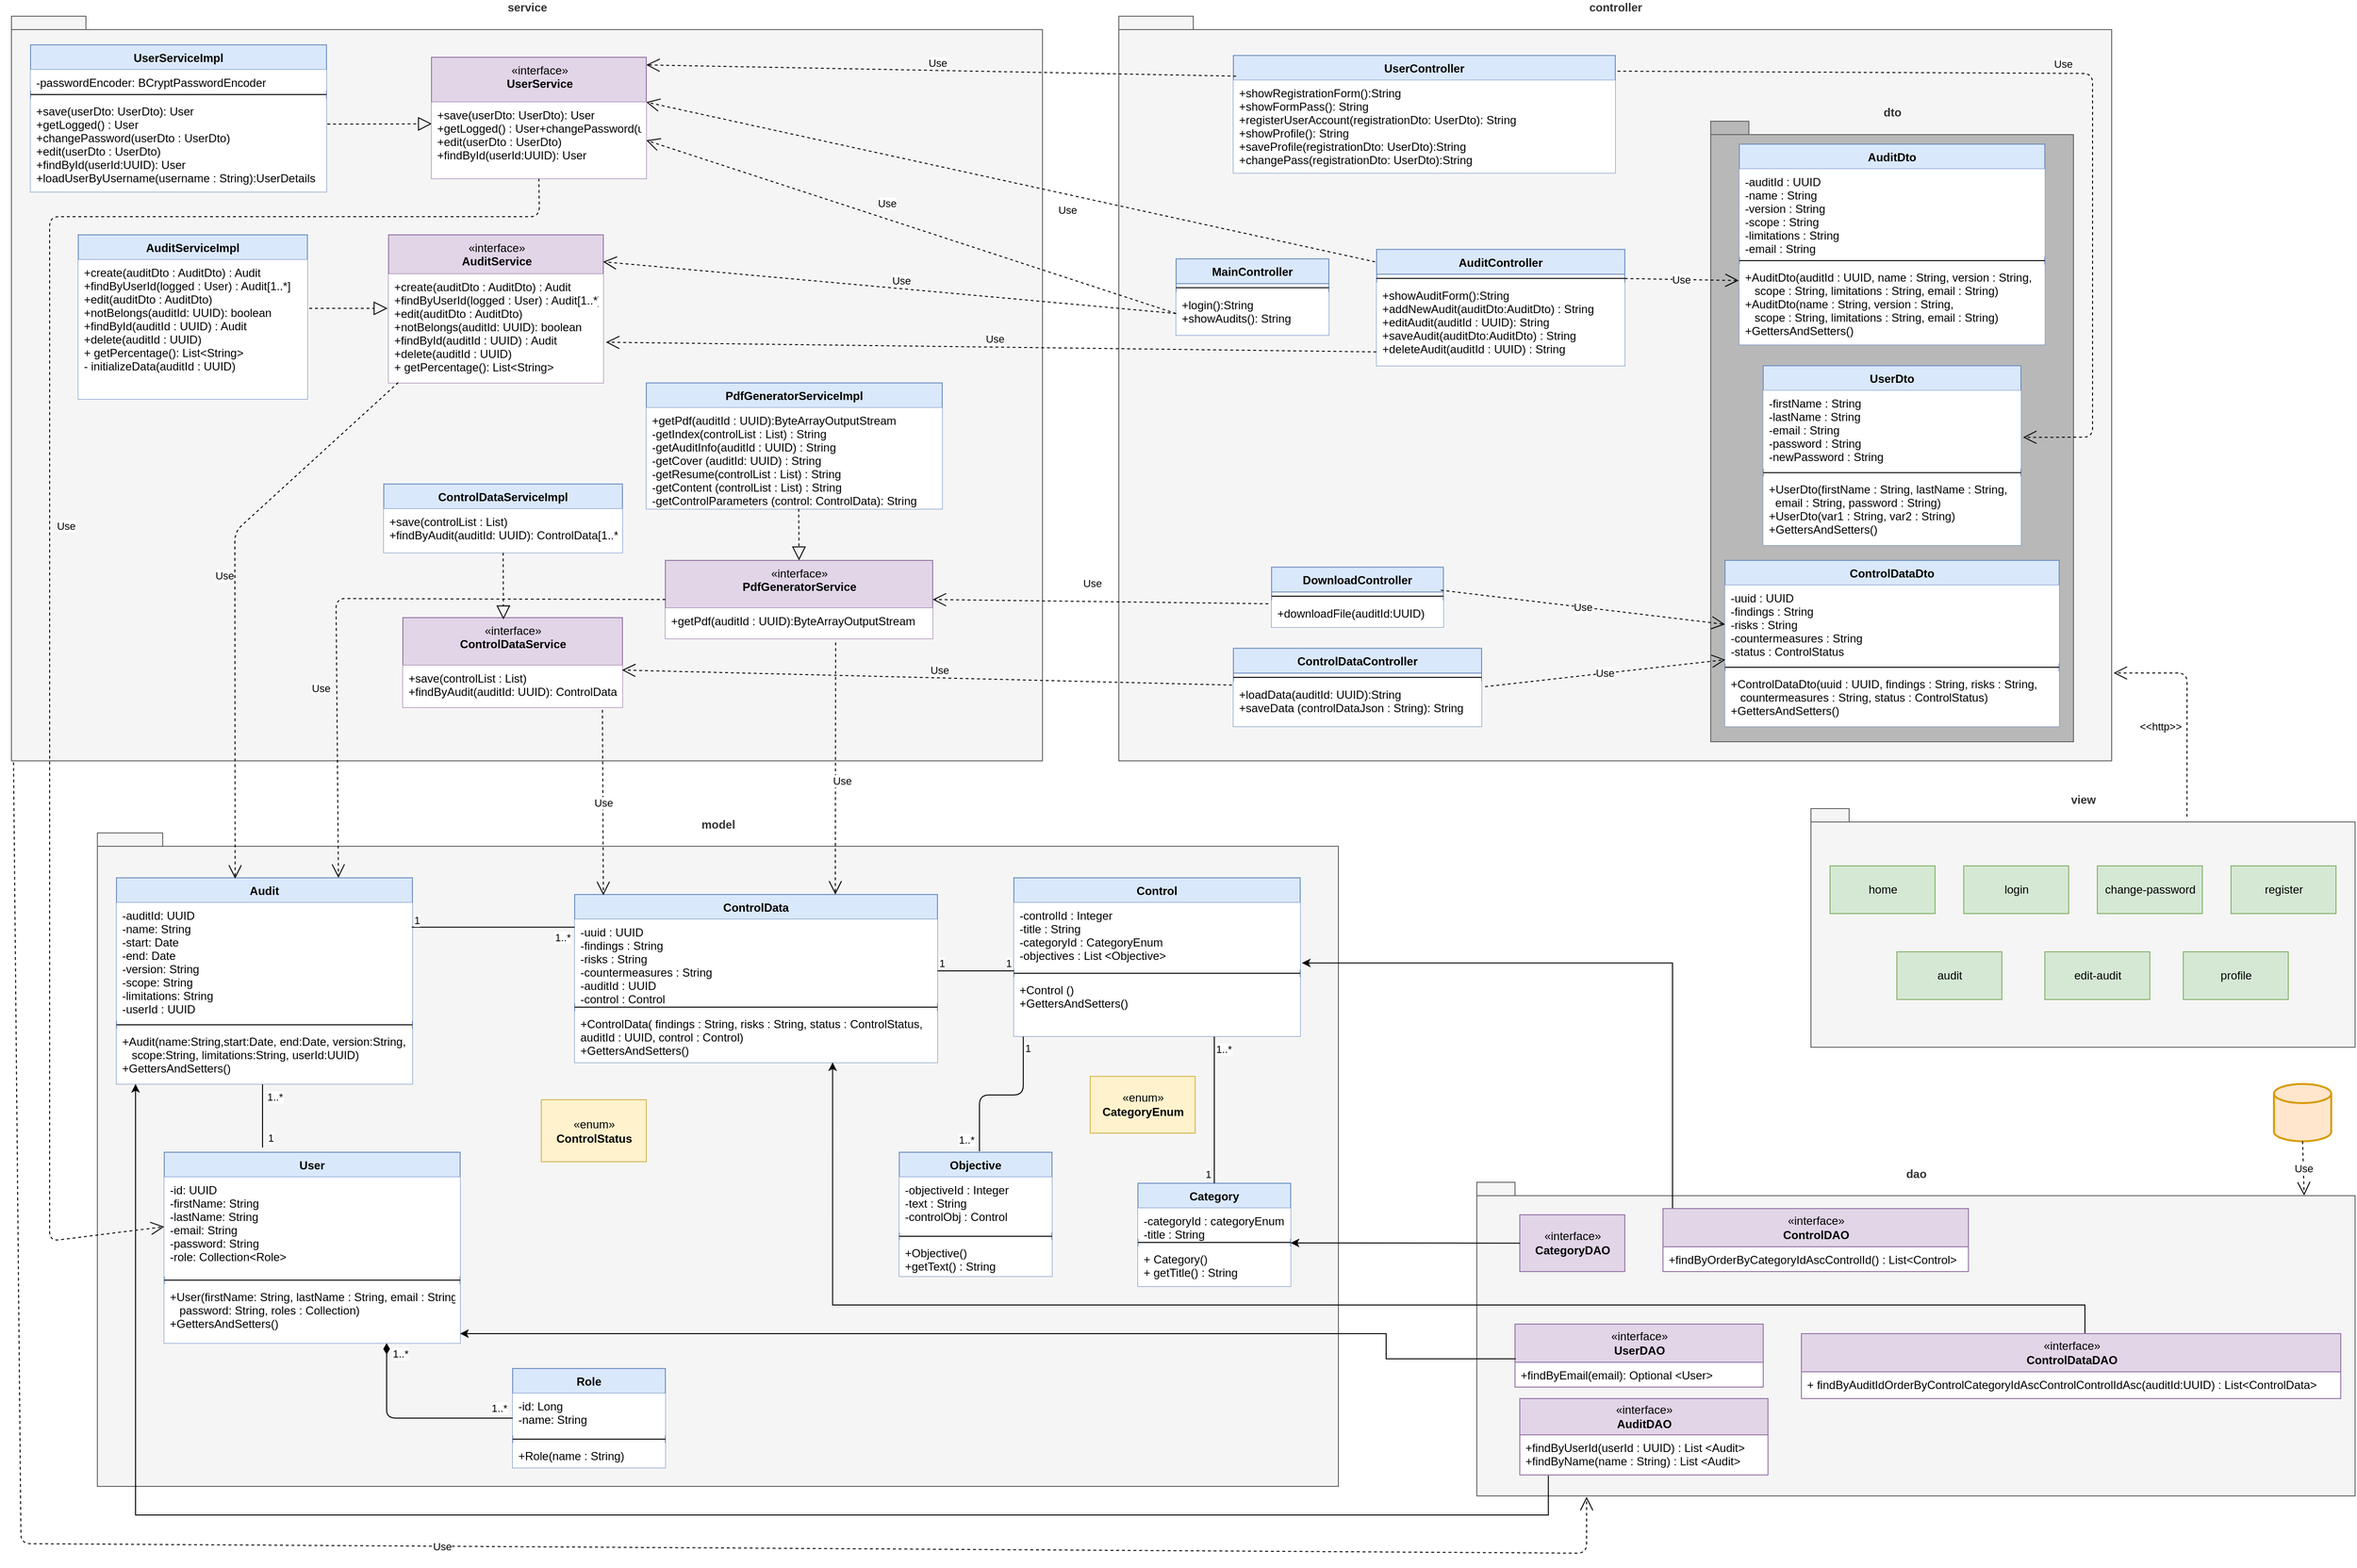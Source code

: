 <mxfile version="14.6.13" type="github" pages="2">
  <diagram id="kV6jJbXeaDeTd83aYg1n" name="Clases">
    <mxGraphModel dx="1483" dy="1950" grid="1" gridSize="10" guides="1" tooltips="1" connect="1" arrows="1" fold="1" page="1" pageScale="1" pageWidth="1000" pageHeight="1169" math="0" shadow="0">
      <root>
        <mxCell id="0" />
        <mxCell id="1" parent="0" />
        <mxCell id="-Yj_t4PJWCOOp4zallga-2" value="&lt;div&gt;dao&lt;/div&gt;" style="shape=folder;fontStyle=1;spacingTop=10;tabWidth=40;tabHeight=14;tabPosition=left;html=1;labelPosition=center;verticalLabelPosition=top;align=center;verticalAlign=bottom;horizontal=1;fillColor=#f5f5f5;strokeColor=#666666;fontColor=#333333;" parent="1" vertex="1">
          <mxGeometry x="1655" y="761.5" width="920" height="328.5" as="geometry" />
        </mxCell>
        <mxCell id="-Yj_t4PJWCOOp4zallga-8" value="«interface»&lt;br&gt;&lt;b&gt;CategoryDAO&lt;/b&gt;" style="html=1;fillColor=#e1d5e7;strokeColor=#9673a6;" parent="1" vertex="1">
          <mxGeometry x="1700" y="795.5" width="110" height="59.5" as="geometry" />
        </mxCell>
        <mxCell id="-Yj_t4PJWCOOp4zallga-10" value="«interface»&lt;br&gt;&lt;b&gt;UserDAO&lt;/b&gt;" style="swimlane;fontStyle=0;childLayout=stackLayout;horizontal=1;startSize=40;horizontalStack=0;resizeParent=1;resizeParentMax=0;resizeLast=0;collapsible=1;marginBottom=0;verticalAlign=middle;html=1;swimlaneFillColor=#ffffff;fillColor=#e1d5e7;strokeColor=#9673a6;" parent="1" vertex="1">
          <mxGeometry x="1695" y="910" width="260" height="66" as="geometry" />
        </mxCell>
        <mxCell id="-Yj_t4PJWCOOp4zallga-11" value="+findByEmail(email): Optional &lt;User&gt;" style="text;strokeColor=none;fillColor=none;align=left;verticalAlign=top;spacingLeft=4;spacingRight=4;overflow=hidden;rotatable=0;points=[[0,0.5],[1,0.5]];portConstraint=eastwest;" parent="-Yj_t4PJWCOOp4zallga-10" vertex="1">
          <mxGeometry y="40" width="260" height="26" as="geometry" />
        </mxCell>
        <mxCell id="-Yj_t4PJWCOOp4zallga-45" value="&lt;div&gt;model&lt;/div&gt;" style="shape=folder;fontStyle=1;spacingTop=10;tabWidth=40;tabHeight=14;tabPosition=left;html=1;labelPosition=center;verticalLabelPosition=top;align=center;verticalAlign=bottom;horizontal=1;fillColor=#f5f5f5;strokeColor=#666666;fontColor=#333333;" parent="1" vertex="1">
          <mxGeometry x="210" y="395.5" width="1300" height="684.5" as="geometry" />
        </mxCell>
        <mxCell id="-Yj_t4PJWCOOp4zallga-46" value="User" style="swimlane;fontStyle=1;align=center;verticalAlign=top;childLayout=stackLayout;horizontal=1;startSize=26;horizontalStack=0;resizeParent=1;resizeParentMax=0;resizeLast=0;collapsible=1;marginBottom=0;fillColor=#dae8fc;strokeColor=#6c8ebf;swimlaneFillColor=#ffffff;" parent="1" vertex="1">
          <mxGeometry x="280" y="730" width="310" height="200" as="geometry" />
        </mxCell>
        <mxCell id="-Yj_t4PJWCOOp4zallga-47" value="-id: UUID&#xa;-firstName: String&#xa;-lastName: String&#xa;-email: String&#xa;-password: String&#xa;-role: Collection&lt;Role&gt;&#xa;" style="text;strokeColor=none;align=left;verticalAlign=top;spacingLeft=4;spacingRight=4;overflow=hidden;rotatable=0;points=[[0,0.5],[1,0.5]];portConstraint=eastwest;fillColor=#ffffff;" parent="-Yj_t4PJWCOOp4zallga-46" vertex="1">
          <mxGeometry y="26" width="310" height="104" as="geometry" />
        </mxCell>
        <mxCell id="-Yj_t4PJWCOOp4zallga-48" value="" style="line;strokeWidth=1;fillColor=none;align=left;verticalAlign=middle;spacingTop=-1;spacingLeft=3;spacingRight=3;rotatable=0;labelPosition=right;points=[];portConstraint=eastwest;" parent="-Yj_t4PJWCOOp4zallga-46" vertex="1">
          <mxGeometry y="130" width="310" height="8" as="geometry" />
        </mxCell>
        <mxCell id="-Yj_t4PJWCOOp4zallga-49" value="+User(firstName: String, lastName : String, email : String&#xa;   password: String, roles : Collection)&#xa;+GettersAndSetters()&#xa;" style="text;strokeColor=none;align=left;verticalAlign=top;spacingLeft=4;spacingRight=4;overflow=hidden;rotatable=0;points=[[0,0.5],[1,0.5]];portConstraint=eastwest;fillColor=#ffffff;" parent="-Yj_t4PJWCOOp4zallga-46" vertex="1">
          <mxGeometry y="138" width="310" height="62" as="geometry" />
        </mxCell>
        <mxCell id="-Yj_t4PJWCOOp4zallga-50" value="Audit" style="swimlane;fontStyle=1;align=center;verticalAlign=top;childLayout=stackLayout;horizontal=1;startSize=26;horizontalStack=0;resizeParent=1;resizeParentMax=0;resizeLast=0;collapsible=1;marginBottom=0;fillColor=#dae8fc;strokeColor=#6c8ebf;swimlaneFillColor=#ffffff;" parent="1" vertex="1">
          <mxGeometry x="230" y="442.5" width="310" height="216" as="geometry" />
        </mxCell>
        <mxCell id="-Yj_t4PJWCOOp4zallga-51" value="-auditId: UUID&#xa;-name: String&#xa;-start: Date&#xa;-end: Date&#xa;-version: String&#xa;-scope: String&#xa;-limitations: String&#xa;-userId : UUID&#xa;&#xa;" style="text;strokeColor=none;align=left;verticalAlign=top;spacingLeft=4;spacingRight=4;overflow=hidden;rotatable=0;points=[[0,0.5],[1,0.5]];portConstraint=eastwest;fillColor=#ffffff;" parent="-Yj_t4PJWCOOp4zallga-50" vertex="1">
          <mxGeometry y="26" width="310" height="124" as="geometry" />
        </mxCell>
        <mxCell id="-Yj_t4PJWCOOp4zallga-52" value="" style="line;strokeWidth=1;fillColor=none;align=left;verticalAlign=middle;spacingTop=-1;spacingLeft=3;spacingRight=3;rotatable=0;labelPosition=right;points=[];portConstraint=eastwest;" parent="-Yj_t4PJWCOOp4zallga-50" vertex="1">
          <mxGeometry y="150" width="310" height="8" as="geometry" />
        </mxCell>
        <mxCell id="-Yj_t4PJWCOOp4zallga-53" value="+Audit(name:String,start:Date, end:Date, version:String,&#xa;   scope:String, limitations:String, userId:UUID)&#xa;+GettersAndSetters()&#xa;" style="text;strokeColor=none;align=left;verticalAlign=top;spacingLeft=4;spacingRight=4;overflow=hidden;rotatable=0;points=[[0,0.5],[1,0.5]];portConstraint=eastwest;fillColor=#ffffff;" parent="-Yj_t4PJWCOOp4zallga-50" vertex="1">
          <mxGeometry y="158" width="310" height="58" as="geometry" />
        </mxCell>
        <mxCell id="-Yj_t4PJWCOOp4zallga-54" value="Control" style="swimlane;fontStyle=1;align=center;verticalAlign=top;childLayout=stackLayout;horizontal=1;startSize=26;horizontalStack=0;resizeParent=1;resizeParentMax=0;resizeLast=0;collapsible=1;marginBottom=0;fillColor=#dae8fc;strokeColor=#6c8ebf;swimlaneFillColor=#ffffff;" parent="1" vertex="1">
          <mxGeometry x="1170" y="442.5" width="300" height="166" as="geometry" />
        </mxCell>
        <mxCell id="-Yj_t4PJWCOOp4zallga-55" value="-controlId : Integer&#xa;-title : String&#xa;-categoryId : CategoryEnum&#xa;-objectives : List &lt;Objective&gt;&#xa;" style="text;align=left;verticalAlign=top;spacingLeft=4;spacingRight=4;overflow=hidden;rotatable=0;points=[[0,0.5],[1,0.5]];portConstraint=eastwest;fillColor=#ffffff;" parent="-Yj_t4PJWCOOp4zallga-54" vertex="1">
          <mxGeometry y="26" width="300" height="70" as="geometry" />
        </mxCell>
        <mxCell id="-Yj_t4PJWCOOp4zallga-56" value="" style="line;strokeWidth=1;fillColor=none;align=left;verticalAlign=middle;spacingTop=-1;spacingLeft=3;spacingRight=3;rotatable=0;labelPosition=right;points=[];portConstraint=eastwest;" parent="-Yj_t4PJWCOOp4zallga-54" vertex="1">
          <mxGeometry y="96" width="300" height="8" as="geometry" />
        </mxCell>
        <mxCell id="-Yj_t4PJWCOOp4zallga-57" value="+Control ()&#xa;+GettersAndSetters()&#xa;" style="text;strokeColor=none;align=left;verticalAlign=top;spacingLeft=4;spacingRight=4;overflow=hidden;rotatable=0;points=[[0,0.5],[1,0.5]];portConstraint=eastwest;fillColor=#ffffff;" parent="-Yj_t4PJWCOOp4zallga-54" vertex="1">
          <mxGeometry y="104" width="300" height="62" as="geometry" />
        </mxCell>
        <mxCell id="-Yj_t4PJWCOOp4zallga-58" value="ControlData" style="swimlane;fontStyle=1;align=center;verticalAlign=top;childLayout=stackLayout;horizontal=1;startSize=26;horizontalStack=0;resizeParent=1;resizeParentMax=0;resizeLast=0;collapsible=1;marginBottom=0;fillColor=#dae8fc;strokeColor=#6c8ebf;swimlaneFillColor=#ffffff;" parent="1" vertex="1">
          <mxGeometry x="710" y="460" width="380" height="176" as="geometry" />
        </mxCell>
        <mxCell id="-Yj_t4PJWCOOp4zallga-59" value="-uuid : UUID&#xa;-findings : String&#xa;-risks : String&#xa;-countermeasures : String&#xa;-auditId : UUID&#xa;-control : Control&#xa;&#xa;" style="text;strokeColor=none;align=left;verticalAlign=top;spacingLeft=4;spacingRight=4;overflow=hidden;rotatable=0;points=[[0,0.5],[1,0.5]];portConstraint=eastwest;fillColor=#ffffff;" parent="-Yj_t4PJWCOOp4zallga-58" vertex="1">
          <mxGeometry y="26" width="380" height="88" as="geometry" />
        </mxCell>
        <mxCell id="-Yj_t4PJWCOOp4zallga-60" value="" style="line;strokeWidth=1;fillColor=none;align=left;verticalAlign=middle;spacingTop=-1;spacingLeft=3;spacingRight=3;rotatable=0;labelPosition=right;points=[];portConstraint=eastwest;" parent="-Yj_t4PJWCOOp4zallga-58" vertex="1">
          <mxGeometry y="114" width="380" height="8" as="geometry" />
        </mxCell>
        <mxCell id="-Yj_t4PJWCOOp4zallga-61" value="+ControlData( findings : String, risks : String, status : ControlStatus,&#xa;auditId : UUID, control : Control)&#xa;+GettersAndSetters()&#xa;" style="text;strokeColor=none;align=left;verticalAlign=top;spacingLeft=4;spacingRight=4;overflow=hidden;rotatable=0;points=[[0,0.5],[1,0.5]];portConstraint=eastwest;fillColor=#ffffff;" parent="-Yj_t4PJWCOOp4zallga-58" vertex="1">
          <mxGeometry y="122" width="380" height="54" as="geometry" />
        </mxCell>
        <mxCell id="-Yj_t4PJWCOOp4zallga-66" value="Objective&#xa;" style="swimlane;fontStyle=1;align=center;verticalAlign=top;childLayout=stackLayout;horizontal=1;startSize=26;horizontalStack=0;resizeParent=1;resizeParentMax=0;resizeLast=0;collapsible=1;marginBottom=0;fillColor=#dae8fc;strokeColor=#6c8ebf;swimlaneFillColor=#ffffff;" parent="1" vertex="1">
          <mxGeometry x="1050" y="730" width="160" height="130" as="geometry" />
        </mxCell>
        <mxCell id="-Yj_t4PJWCOOp4zallga-67" value="-objectiveId : Integer&#xa;-text : String&#xa;-controlObj : Control&#xa;" style="text;strokeColor=none;align=left;verticalAlign=top;spacingLeft=4;spacingRight=4;overflow=hidden;rotatable=0;points=[[0,0.5],[1,0.5]];portConstraint=eastwest;fillColor=#ffffff;" parent="-Yj_t4PJWCOOp4zallga-66" vertex="1">
          <mxGeometry y="26" width="160" height="58" as="geometry" />
        </mxCell>
        <mxCell id="-Yj_t4PJWCOOp4zallga-68" value="" style="line;strokeWidth=1;fillColor=none;align=left;verticalAlign=middle;spacingTop=-1;spacingLeft=3;spacingRight=3;rotatable=0;labelPosition=right;points=[];portConstraint=eastwest;" parent="-Yj_t4PJWCOOp4zallga-66" vertex="1">
          <mxGeometry y="84" width="160" height="8" as="geometry" />
        </mxCell>
        <mxCell id="-Yj_t4PJWCOOp4zallga-69" value="+Objective()&#xa;+getText() : String&#xa;" style="text;strokeColor=none;align=left;verticalAlign=top;spacingLeft=4;spacingRight=4;overflow=hidden;rotatable=0;points=[[0,0.5],[1,0.5]];portConstraint=eastwest;fillColor=#ffffff;" parent="-Yj_t4PJWCOOp4zallga-66" vertex="1">
          <mxGeometry y="92" width="160" height="38" as="geometry" />
        </mxCell>
        <mxCell id="-Yj_t4PJWCOOp4zallga-70" value="Category" style="swimlane;fontStyle=1;align=center;verticalAlign=top;childLayout=stackLayout;horizontal=1;startSize=26;horizontalStack=0;resizeParent=1;resizeParentMax=0;resizeLast=0;collapsible=1;marginBottom=0;fillColor=#dae8fc;strokeColor=#6c8ebf;swimlaneFillColor=#ffffff;" parent="1" vertex="1">
          <mxGeometry x="1300" y="762.5" width="160" height="108" as="geometry" />
        </mxCell>
        <mxCell id="-Yj_t4PJWCOOp4zallga-71" value="-categoryId : categoryEnum&#xa;-title : String&#xa;" style="text;strokeColor=none;align=left;verticalAlign=top;spacingLeft=4;spacingRight=4;overflow=hidden;rotatable=0;points=[[0,0.5],[1,0.5]];portConstraint=eastwest;fillColor=#ffffff;" parent="-Yj_t4PJWCOOp4zallga-70" vertex="1">
          <mxGeometry y="26" width="160" height="32" as="geometry" />
        </mxCell>
        <mxCell id="-Yj_t4PJWCOOp4zallga-72" value="" style="line;strokeWidth=1;fillColor=none;align=left;verticalAlign=middle;spacingTop=-1;spacingLeft=3;spacingRight=3;rotatable=0;labelPosition=right;points=[];portConstraint=eastwest;" parent="-Yj_t4PJWCOOp4zallga-70" vertex="1">
          <mxGeometry y="58" width="160" height="8" as="geometry" />
        </mxCell>
        <mxCell id="-Yj_t4PJWCOOp4zallga-73" value="+ Category() &#xa;+ getTitle() : String&#xa;" style="text;strokeColor=none;align=left;verticalAlign=top;spacingLeft=4;spacingRight=4;overflow=hidden;rotatable=0;points=[[0,0.5],[1,0.5]];portConstraint=eastwest;fillColor=#ffffff;" parent="-Yj_t4PJWCOOp4zallga-70" vertex="1">
          <mxGeometry y="66" width="160" height="42" as="geometry" />
        </mxCell>
        <mxCell id="-Yj_t4PJWCOOp4zallga-74" value="Role" style="swimlane;fontStyle=1;align=center;verticalAlign=top;childLayout=stackLayout;horizontal=1;startSize=26;horizontalStack=0;resizeParent=1;resizeParentMax=0;resizeLast=0;collapsible=1;marginBottom=0;fillColor=#dae8fc;strokeColor=#6c8ebf;swimlaneFillColor=#ffffff;" parent="1" vertex="1">
          <mxGeometry x="645" y="956.5" width="160" height="104" as="geometry" />
        </mxCell>
        <mxCell id="-Yj_t4PJWCOOp4zallga-75" value="-id: Long&#xa;-name: String&#xa;" style="text;strokeColor=none;align=left;verticalAlign=top;spacingLeft=4;spacingRight=4;overflow=hidden;rotatable=0;points=[[0,0.5],[1,0.5]];portConstraint=eastwest;fillColor=#ffffff;" parent="-Yj_t4PJWCOOp4zallga-74" vertex="1">
          <mxGeometry y="26" width="160" height="44" as="geometry" />
        </mxCell>
        <mxCell id="-Yj_t4PJWCOOp4zallga-76" value="" style="line;strokeWidth=1;fillColor=none;align=left;verticalAlign=middle;spacingTop=-1;spacingLeft=3;spacingRight=3;rotatable=0;labelPosition=right;points=[];portConstraint=eastwest;" parent="-Yj_t4PJWCOOp4zallga-74" vertex="1">
          <mxGeometry y="70" width="160" height="8" as="geometry" />
        </mxCell>
        <mxCell id="-Yj_t4PJWCOOp4zallga-77" value="+Role(name : String)" style="text;strokeColor=none;align=left;verticalAlign=top;spacingLeft=4;spacingRight=4;overflow=hidden;rotatable=0;points=[[0,0.5],[1,0.5]];portConstraint=eastwest;fillColor=#ffffff;" parent="-Yj_t4PJWCOOp4zallga-74" vertex="1">
          <mxGeometry y="78" width="160" height="26" as="geometry" />
        </mxCell>
        <mxCell id="-Yj_t4PJWCOOp4zallga-78" value="«enum»&lt;br&gt;&lt;b&gt;ControlStatus&lt;/b&gt;" style="html=1;strokeColor=#d6b656;fillColor=#fff2cc;" parent="1" vertex="1">
          <mxGeometry x="675" y="675" width="110" height="65" as="geometry" />
        </mxCell>
        <mxCell id="-Yj_t4PJWCOOp4zallga-79" value="" style="endArrow=diamondThin;html=1;edgeStyle=orthogonalEdgeStyle;exitX=0;exitY=0.5;exitDx=0;exitDy=0;startArrow=none;startFill=0;endFill=1;endSize=9;" parent="1" source="-Yj_t4PJWCOOp4zallga-74" edge="1">
          <mxGeometry x="210" y="395.5" as="geometry">
            <mxPoint x="460" y="989.5" as="sourcePoint" />
            <mxPoint x="513" y="930" as="targetPoint" />
            <Array as="points">
              <mxPoint x="513" y="1009" />
              <mxPoint x="513" y="992" />
              <mxPoint x="513" y="992" />
            </Array>
          </mxGeometry>
        </mxCell>
        <mxCell id="-Yj_t4PJWCOOp4zallga-80" value="1..*" style="edgeLabel;resizable=0;html=1;align=left;verticalAlign=bottom;" parent="-Yj_t4PJWCOOp4zallga-79" connectable="0" vertex="1">
          <mxGeometry x="-1" relative="1" as="geometry">
            <mxPoint x="-24" y="-2" as="offset" />
          </mxGeometry>
        </mxCell>
        <mxCell id="-Yj_t4PJWCOOp4zallga-81" value="1..*" style="edgeLabel;resizable=0;html=1;align=right;verticalAlign=bottom;" parent="-Yj_t4PJWCOOp4zallga-79" connectable="0" vertex="1">
          <mxGeometry x="1" relative="1" as="geometry">
            <mxPoint x="23" y="19" as="offset" />
          </mxGeometry>
        </mxCell>
        <mxCell id="-Yj_t4PJWCOOp4zallga-82" value="" style="endArrow=none;html=1;edgeStyle=orthogonalEdgeStyle;entryX=0.5;entryY=0;entryDx=0;entryDy=0;" parent="1" target="-Yj_t4PJWCOOp4zallga-70" edge="1">
          <mxGeometry x="210" y="395.5" as="geometry">
            <mxPoint x="1380" y="609" as="sourcePoint" />
            <mxPoint x="1010" y="544.5" as="targetPoint" />
            <Array as="points">
              <mxPoint x="1380" y="609" />
            </Array>
          </mxGeometry>
        </mxCell>
        <mxCell id="-Yj_t4PJWCOOp4zallga-83" value="1..*" style="edgeLabel;resizable=0;html=1;align=left;verticalAlign=bottom;" parent="-Yj_t4PJWCOOp4zallga-82" connectable="0" vertex="1">
          <mxGeometry x="-1" relative="1" as="geometry">
            <mxPoint y="21" as="offset" />
          </mxGeometry>
        </mxCell>
        <mxCell id="-Yj_t4PJWCOOp4zallga-84" value="&lt;div&gt;1&lt;/div&gt;" style="edgeLabel;resizable=0;html=1;align=right;verticalAlign=bottom;" parent="-Yj_t4PJWCOOp4zallga-82" connectable="0" vertex="1">
          <mxGeometry x="1" relative="1" as="geometry">
            <mxPoint x="-3" y="-1" as="offset" />
          </mxGeometry>
        </mxCell>
        <mxCell id="-Yj_t4PJWCOOp4zallga-85" value="" style="endArrow=none;html=1;edgeStyle=orthogonalEdgeStyle;" parent="1" source="-Yj_t4PJWCOOp4zallga-59" edge="1">
          <mxGeometry x="210" y="395.5" as="geometry">
            <mxPoint x="670" y="900.5" as="sourcePoint" />
            <mxPoint x="1170" y="540" as="targetPoint" />
            <Array as="points">
              <mxPoint x="1170" y="540" />
            </Array>
          </mxGeometry>
        </mxCell>
        <mxCell id="-Yj_t4PJWCOOp4zallga-86" value="1" style="edgeLabel;resizable=0;html=1;align=left;verticalAlign=bottom;" parent="-Yj_t4PJWCOOp4zallga-85" connectable="0" vertex="1">
          <mxGeometry x="-1" relative="1" as="geometry" />
        </mxCell>
        <mxCell id="-Yj_t4PJWCOOp4zallga-87" value="1" style="edgeLabel;resizable=0;html=1;align=right;verticalAlign=bottom;" parent="-Yj_t4PJWCOOp4zallga-85" connectable="0" vertex="1">
          <mxGeometry x="1" relative="1" as="geometry">
            <mxPoint x="-2" as="offset" />
          </mxGeometry>
        </mxCell>
        <mxCell id="-Yj_t4PJWCOOp4zallga-88" value="" style="endArrow=none;html=1;edgeStyle=orthogonalEdgeStyle;entryX=0.525;entryY=-0.008;entryDx=0;entryDy=0;entryPerimeter=0;exitX=0.033;exitY=1.008;exitDx=0;exitDy=0;exitPerimeter=0;" parent="1" source="-Yj_t4PJWCOOp4zallga-57" target="-Yj_t4PJWCOOp4zallga-66" edge="1">
          <mxGeometry x="210" y="395.5" as="geometry">
            <mxPoint x="1170" y="609" as="sourcePoint" />
            <mxPoint x="1010" y="900.5" as="targetPoint" />
            <Array as="points">
              <mxPoint x="1180" y="670" />
              <mxPoint x="1134" y="670" />
            </Array>
          </mxGeometry>
        </mxCell>
        <mxCell id="-Yj_t4PJWCOOp4zallga-89" value="1" style="edgeLabel;resizable=0;html=1;align=left;verticalAlign=bottom;" parent="-Yj_t4PJWCOOp4zallga-88" connectable="0" vertex="1">
          <mxGeometry x="-1" relative="1" as="geometry">
            <mxPoint y="21" as="offset" />
          </mxGeometry>
        </mxCell>
        <mxCell id="-Yj_t4PJWCOOp4zallga-90" value="1..*" style="edgeLabel;resizable=0;html=1;align=right;verticalAlign=bottom;" parent="-Yj_t4PJWCOOp4zallga-88" connectable="0" vertex="1">
          <mxGeometry x="1" relative="1" as="geometry">
            <mxPoint x="-5" y="-4" as="offset" />
          </mxGeometry>
        </mxCell>
        <mxCell id="-Yj_t4PJWCOOp4zallga-94" value="" style="endArrow=none;html=1;edgeStyle=orthogonalEdgeStyle;exitX=0.998;exitY=0.208;exitDx=0;exitDy=0;exitPerimeter=0;" parent="1" target="-Yj_t4PJWCOOp4zallga-58" edge="1" source="-Yj_t4PJWCOOp4zallga-51">
          <mxGeometry x="210" y="395.5" as="geometry">
            <mxPoint x="530" y="495.5" as="sourcePoint" />
            <mxPoint x="540" y="690.5" as="targetPoint" />
            <Array as="points">
              <mxPoint x="630" y="494" />
              <mxPoint x="630" y="494" />
            </Array>
          </mxGeometry>
        </mxCell>
        <mxCell id="-Yj_t4PJWCOOp4zallga-95" value="&lt;div&gt;1&lt;/div&gt;" style="edgeLabel;resizable=0;html=1;align=left;verticalAlign=bottom;" parent="-Yj_t4PJWCOOp4zallga-94" connectable="0" vertex="1">
          <mxGeometry x="-1" relative="1" as="geometry">
            <mxPoint x="1" y="1" as="offset" />
          </mxGeometry>
        </mxCell>
        <mxCell id="-Yj_t4PJWCOOp4zallga-96" value="1..*" style="edgeLabel;resizable=0;html=1;align=right;verticalAlign=bottom;" parent="-Yj_t4PJWCOOp4zallga-94" connectable="0" vertex="1">
          <mxGeometry x="1" relative="1" as="geometry">
            <mxPoint x="-3" y="19" as="offset" />
          </mxGeometry>
        </mxCell>
        <mxCell id="-Yj_t4PJWCOOp4zallga-97" value="" style="endArrow=none;html=1;edgeStyle=orthogonalEdgeStyle;" parent="1" edge="1">
          <mxGeometry x="210" y="395.5" as="geometry">
            <mxPoint x="383" y="659" as="sourcePoint" />
            <mxPoint x="383" y="725" as="targetPoint" />
            <Array as="points">
              <mxPoint x="383" y="659" />
            </Array>
          </mxGeometry>
        </mxCell>
        <mxCell id="-Yj_t4PJWCOOp4zallga-98" value="1..*" style="edgeLabel;resizable=0;html=1;align=left;verticalAlign=bottom;" parent="-Yj_t4PJWCOOp4zallga-97" connectable="0" vertex="1">
          <mxGeometry x="-1" relative="1" as="geometry">
            <mxPoint x="3" y="21" as="offset" />
          </mxGeometry>
        </mxCell>
        <mxCell id="-Yj_t4PJWCOOp4zallga-99" value="1" style="edgeLabel;resizable=0;html=1;align=right;verticalAlign=bottom;" parent="-Yj_t4PJWCOOp4zallga-97" connectable="0" vertex="1">
          <mxGeometry x="1" relative="1" as="geometry">
            <mxPoint x="12" y="-2" as="offset" />
          </mxGeometry>
        </mxCell>
        <mxCell id="PlXF2UBHKI5BEwp6dY41-1" value="«enum»&lt;br&gt;&lt;b&gt;CategoryEnum&lt;/b&gt;" style="html=1;fillColor=#fff2cc;strokeColor=#d6b656;" vertex="1" parent="1">
          <mxGeometry x="1250" y="650.5" width="110" height="59.5" as="geometry" />
        </mxCell>
        <mxCell id="-Yj_t4PJWCOOp4zallga-108" value="&lt;div&gt;service&lt;/div&gt;" style="shape=folder;fontStyle=1;spacingTop=10;tabWidth=40;tabHeight=14;tabPosition=left;html=1;labelPosition=center;verticalLabelPosition=top;align=center;verticalAlign=bottom;horizontal=1;fillColor=#f5f5f5;strokeColor=#666666;fontColor=#333333;" parent="1" vertex="1">
          <mxGeometry x="120" y="-460" width="1080" height="780" as="geometry" />
        </mxCell>
        <mxCell id="-Yj_t4PJWCOOp4zallga-111" value="AuditServiceImpl&#xa;" style="swimlane;fontStyle=1;align=center;verticalAlign=top;childLayout=stackLayout;horizontal=1;startSize=26;horizontalStack=0;resizeParent=1;resizeParentMax=0;resizeLast=0;collapsible=1;marginBottom=0;fillColor=#dae8fc;strokeColor=#6c8ebf;" parent="1" vertex="1">
          <mxGeometry x="190" y="-231" width="240" height="172" as="geometry" />
        </mxCell>
        <mxCell id="-Yj_t4PJWCOOp4zallga-114" value="+create(auditDto : AuditDto) : Audit&#xa;+findByUserId(logged : User) : Audit[1..*]&#xa;+edit(auditDto : AuditDto)&#xa;+notBelongs(auditId: UUID): boolean&#xa;+findById(auditId : UUID) : Audit&#xa;+delete(auditId : UUID)&#xa;+ getPercentage(): List&lt;String&gt;&#xa;- initializeData(auditId : UUID)&#xa;&#xa;&#xa;&#xa;&#xa;" style="text;strokeColor=none;align=left;verticalAlign=top;spacingLeft=4;spacingRight=4;overflow=hidden;rotatable=0;points=[[0,0.5],[1,0.5]];portConstraint=eastwest;fillColor=#ffffff;" parent="-Yj_t4PJWCOOp4zallga-111" vertex="1">
          <mxGeometry y="26" width="240" height="146" as="geometry" />
        </mxCell>
        <mxCell id="-Yj_t4PJWCOOp4zallga-115" value="" style="endArrow=block;dashed=1;endFill=0;endSize=12;html=1;" parent="1" edge="1">
          <mxGeometry x="40" y="-370" width="160" as="geometry">
            <mxPoint x="432" y="-154" as="sourcePoint" />
            <mxPoint x="514" y="-154" as="targetPoint" />
          </mxGeometry>
        </mxCell>
        <mxCell id="-Yj_t4PJWCOOp4zallga-117" value="ControlDataServiceImpl&#xa;" style="swimlane;fontStyle=1;align=center;verticalAlign=top;childLayout=stackLayout;horizontal=1;startSize=26;horizontalStack=0;resizeParent=1;resizeParentMax=0;resizeLast=0;collapsible=1;marginBottom=0;fillColor=#dae8fc;strokeColor=#6c8ebf;" parent="1" vertex="1">
          <mxGeometry x="510" y="30" width="250" height="72" as="geometry" />
        </mxCell>
        <mxCell id="-Yj_t4PJWCOOp4zallga-120" value="+save(controlList : List)&#xa;+findByAudit(auditId: UUID): ControlData[1..*]&#xa;&#xa;&#xa;&#xa;" style="text;strokeColor=none;align=left;verticalAlign=top;spacingLeft=4;spacingRight=4;overflow=hidden;rotatable=0;points=[[0,0.5],[1,0.5]];portConstraint=eastwest;fillColor=#ffffff;" parent="-Yj_t4PJWCOOp4zallga-117" vertex="1">
          <mxGeometry y="26" width="250" height="46" as="geometry" />
        </mxCell>
        <mxCell id="tNRHAjsADiZPEaAnYKax-21" value="«interface»&lt;br&gt;&lt;b&gt;AuditService&lt;/b&gt;" style="swimlane;fontStyle=0;align=center;verticalAlign=top;childLayout=stackLayout;horizontal=1;startSize=41;horizontalStack=0;resizeParent=1;resizeParentMax=0;resizeLast=0;collapsible=1;marginBottom=0;html=1;fillColor=#e1d5e7;strokeColor=#9673a6;" parent="1" vertex="1">
          <mxGeometry x="515" y="-231" width="225" height="155" as="geometry" />
        </mxCell>
        <mxCell id="tNRHAjsADiZPEaAnYKax-23" value="+create(auditDto : AuditDto) : Audit&#xa;+findByUserId(logged : User) : Audit[1..*]&#xa;+edit(auditDto : AuditDto)&#xa;+notBelongs(auditId: UUID): boolean&#xa;+findById(auditId : UUID) : Audit&#xa;+delete(auditId : UUID)&#xa;+ getPercentage(): List&lt;String&gt;&#xa;&#xa;" style="text;strokeColor=none;align=left;verticalAlign=top;spacingLeft=4;spacingRight=4;overflow=hidden;rotatable=0;points=[[0,0.5],[1,0.5]];portConstraint=eastwest;fillColor=#ffffff;" parent="tNRHAjsADiZPEaAnYKax-21" vertex="1">
          <mxGeometry y="41" width="225" height="114" as="geometry" />
        </mxCell>
        <mxCell id="tNRHAjsADiZPEaAnYKax-24" value="«interface»&lt;br&gt;&lt;b&gt;ControlDataService&lt;/b&gt;" style="swimlane;fontStyle=0;align=center;verticalAlign=top;childLayout=stackLayout;horizontal=1;startSize=50;horizontalStack=0;resizeParent=1;resizeParentMax=0;resizeLast=0;collapsible=1;marginBottom=0;html=1;fillColor=#e1d5e7;strokeColor=#9673a6;" parent="1" vertex="1">
          <mxGeometry x="530" y="170" width="230" height="94" as="geometry" />
        </mxCell>
        <mxCell id="tNRHAjsADiZPEaAnYKax-26" value="+save(controlList : List)&#xa;+findByAudit(auditId: UUID): ControlData[1..*]&#xa;&#xa;" style="text;strokeColor=none;align=left;verticalAlign=top;spacingLeft=4;spacingRight=4;overflow=hidden;rotatable=0;points=[[0,0.5],[1,0.5]];portConstraint=eastwest;fillColor=#ffffff;" parent="tNRHAjsADiZPEaAnYKax-24" vertex="1">
          <mxGeometry y="50" width="230" height="44" as="geometry" />
        </mxCell>
        <mxCell id="-Yj_t4PJWCOOp4zallga-121" value="" style="endArrow=block;dashed=1;endFill=0;endSize=12;html=1;entryX=0.458;entryY=0.019;entryDx=0;entryDy=0;entryPerimeter=0;" parent="1" source="-Yj_t4PJWCOOp4zallga-120" target="tNRHAjsADiZPEaAnYKax-24" edge="1">
          <mxGeometry x="40" y="-370" width="160" as="geometry">
            <mxPoint x="280" y="723" as="sourcePoint" />
            <mxPoint x="440" y="723" as="targetPoint" />
          </mxGeometry>
        </mxCell>
        <mxCell id="-Yj_t4PJWCOOp4zallga-31" value="&lt;div&gt;controller&lt;/div&gt;" style="shape=folder;fontStyle=1;spacingTop=10;tabWidth=40;tabHeight=14;tabPosition=left;html=1;labelPosition=center;verticalLabelPosition=top;align=center;verticalAlign=bottom;horizontal=1;fillColor=#f5f5f5;strokeColor=#666666;fontColor=#333333;" parent="1" vertex="1">
          <mxGeometry x="1280" y="-460" width="1040" height="780" as="geometry" />
        </mxCell>
        <mxCell id="-Yj_t4PJWCOOp4zallga-32" value="AuditController" style="swimlane;fontStyle=1;align=center;verticalAlign=top;childLayout=stackLayout;horizontal=1;startSize=26;horizontalStack=0;resizeParent=1;resizeParentMax=0;resizeLast=0;collapsible=1;marginBottom=0;swimlaneFillColor=#ffffff;fillColor=#dae8fc;strokeColor=#6c8ebf;" parent="1" vertex="1">
          <mxGeometry x="1550" y="-215.743" width="260" height="121.837" as="geometry" />
        </mxCell>
        <mxCell id="-Yj_t4PJWCOOp4zallga-34" value="" style="line;strokeWidth=1;fillColor=none;align=left;verticalAlign=middle;spacingTop=-1;spacingLeft=3;spacingRight=3;rotatable=0;labelPosition=right;points=[];portConstraint=eastwest;" parent="-Yj_t4PJWCOOp4zallga-32" vertex="1">
          <mxGeometry y="26" width="260" height="8.667" as="geometry" />
        </mxCell>
        <mxCell id="-Yj_t4PJWCOOp4zallga-35" value="+showAuditForm():String&#xa;+addNewAudit(auditDto:AuditDto) : String&#xa;+editAudit(auditId : UUID): String&#xa;+saveAudit(auditDto:AuditDto) : String&#xa;+deleteAudit(auditId : UUID) : String&#xa;" style="text;strokeColor=none;align=left;verticalAlign=top;spacingLeft=4;spacingRight=4;overflow=hidden;rotatable=0;points=[[0,0.5],[1,0.5]];portConstraint=eastwest;fillColor=#ffffff;" parent="-Yj_t4PJWCOOp4zallga-32" vertex="1">
          <mxGeometry y="34.667" width="260" height="87.17" as="geometry" />
        </mxCell>
        <mxCell id="-Yj_t4PJWCOOp4zallga-36" value="MainController&#xa;" style="swimlane;fontStyle=1;align=center;verticalAlign=top;childLayout=stackLayout;horizontal=1;startSize=26;horizontalStack=0;resizeParent=1;resizeParentMax=0;resizeLast=0;collapsible=1;marginBottom=0;swimlaneFillColor=#ffffff;fillColor=#dae8fc;strokeColor=#6c8ebf;" parent="1" vertex="1">
          <mxGeometry x="1340" y="-205.91" width="160" height="79.997" as="geometry" />
        </mxCell>
        <mxCell id="-Yj_t4PJWCOOp4zallga-38" value="" style="line;strokeWidth=1;fillColor=none;align=left;verticalAlign=middle;spacingTop=-1;spacingLeft=3;spacingRight=3;rotatable=0;labelPosition=right;points=[];portConstraint=eastwest;" parent="-Yj_t4PJWCOOp4zallga-36" vertex="1">
          <mxGeometry y="26" width="160" height="8.667" as="geometry" />
        </mxCell>
        <mxCell id="-Yj_t4PJWCOOp4zallga-39" value="+login():String&#xa;+showAudits(): String&#xa;" style="text;strokeColor=none;align=left;verticalAlign=top;spacingLeft=4;spacingRight=4;overflow=hidden;rotatable=0;points=[[0,0.5],[1,0.5]];portConstraint=eastwest;fillColor=#ffffff;" parent="-Yj_t4PJWCOOp4zallga-36" vertex="1">
          <mxGeometry y="34.667" width="160" height="45.33" as="geometry" />
        </mxCell>
        <mxCell id="-Yj_t4PJWCOOp4zallga-100" style="edgeStyle=orthogonalEdgeStyle;rounded=0;orthogonalLoop=1;jettySize=auto;html=1;exitX=0.115;exitY=1.017;exitDx=0;exitDy=0;exitPerimeter=0;" parent="1" source="PlXF2UBHKI5BEwp6dY41-32" target="-Yj_t4PJWCOOp4zallga-53" edge="1">
          <mxGeometry relative="1" as="geometry">
            <Array as="points">
              <mxPoint x="1730" y="1110" />
              <mxPoint x="250" y="1110" />
            </Array>
            <mxPoint x="260" y="1180" as="sourcePoint" />
          </mxGeometry>
        </mxCell>
        <mxCell id="-Yj_t4PJWCOOp4zallga-101" style="edgeStyle=orthogonalEdgeStyle;rounded=0;orthogonalLoop=1;jettySize=auto;html=1;exitX=0.003;exitY=0.551;exitDx=0;exitDy=0;exitPerimeter=0;" parent="1" source="-Yj_t4PJWCOOp4zallga-10" target="-Yj_t4PJWCOOp4zallga-49" edge="1">
          <mxGeometry relative="1" as="geometry">
            <Array as="points">
              <mxPoint x="1560" y="946" />
              <mxPoint x="1560" y="920" />
            </Array>
          </mxGeometry>
        </mxCell>
        <mxCell id="-Yj_t4PJWCOOp4zallga-102" style="edgeStyle=orthogonalEdgeStyle;rounded=0;orthogonalLoop=1;jettySize=auto;html=1;exitX=0.157;exitY=0.005;exitDx=0;exitDy=0;entryX=1.006;entryY=0.903;entryDx=0;entryDy=0;entryPerimeter=0;exitPerimeter=0;" parent="1" source="PlXF2UBHKI5BEwp6dY41-34" target="-Yj_t4PJWCOOp4zallga-55" edge="1">
          <mxGeometry relative="1" as="geometry">
            <mxPoint x="1216" y="610" as="targetPoint" />
            <Array as="points">
              <mxPoint x="1860" y="789" />
              <mxPoint x="1860" y="532" />
            </Array>
            <mxPoint x="790" y="1315" as="sourcePoint" />
          </mxGeometry>
        </mxCell>
        <mxCell id="-Yj_t4PJWCOOp4zallga-40" value="UserController" style="swimlane;fontStyle=1;align=center;verticalAlign=top;childLayout=stackLayout;horizontal=1;startSize=26;horizontalStack=0;resizeParent=1;resizeParentMax=0;resizeLast=0;collapsible=1;marginBottom=0;fillColor=#dae8fc;strokeColor=#6c8ebf;" parent="1" vertex="1">
          <mxGeometry x="1400" y="-418.92" width="400" height="123.17" as="geometry" />
        </mxCell>
        <mxCell id="-Yj_t4PJWCOOp4zallga-43" value="+showRegistrationForm():String&#xa;+showFormPass(): String&#xa;+registerUserAccount(registrationDto: UserDto): String&#xa;+showProfile(): String&#xa;+saveProfile(registrationDto: UserDto):String&#xa;+changePass(registrationDto: UserDto):String&#xa;" style="text;strokeColor=none;align=left;verticalAlign=top;spacingLeft=4;spacingRight=4;overflow=hidden;rotatable=0;points=[[0,0.5],[1,0.5]];portConstraint=eastwest;fillColor=#ffffff;" parent="-Yj_t4PJWCOOp4zallga-40" vertex="1">
          <mxGeometry y="26" width="400" height="97.17" as="geometry" />
        </mxCell>
        <mxCell id="-Yj_t4PJWCOOp4zallga-103" style="edgeStyle=orthogonalEdgeStyle;rounded=0;orthogonalLoop=1;jettySize=auto;html=1;exitX=0.5;exitY=0;exitDx=0;exitDy=0;entryX=0.711;entryY=0.997;entryDx=0;entryDy=0;entryPerimeter=0;" parent="1" source="PlXF2UBHKI5BEwp6dY41-38" target="-Yj_t4PJWCOOp4zallga-61" edge="1">
          <mxGeometry relative="1" as="geometry">
            <Array as="points">
              <mxPoint x="2292" y="890" />
              <mxPoint x="980" y="890" />
            </Array>
            <mxPoint x="979" y="635" as="targetPoint" />
            <mxPoint x="757.44" y="1137.65" as="sourcePoint" />
          </mxGeometry>
        </mxCell>
        <mxCell id="tNRHAjsADiZPEaAnYKax-1" value="DownloadController" style="swimlane;fontStyle=1;align=center;verticalAlign=top;childLayout=stackLayout;horizontal=1;startSize=26;horizontalStack=0;resizeParent=1;resizeParentMax=0;resizeLast=0;collapsible=1;marginBottom=0;swimlaneFillColor=#ffffff;fillColor=#dae8fc;strokeColor=#6c8ebf;" parent="1" vertex="1">
          <mxGeometry x="1440" y="117.167" width="180" height="62.837" as="geometry" />
        </mxCell>
        <mxCell id="tNRHAjsADiZPEaAnYKax-3" value="" style="line;strokeWidth=1;fillColor=none;align=left;verticalAlign=middle;spacingTop=-1;spacingLeft=3;spacingRight=3;rotatable=0;labelPosition=right;points=[];portConstraint=eastwest;" parent="tNRHAjsADiZPEaAnYKax-1" vertex="1">
          <mxGeometry y="26" width="180" height="8.667" as="geometry" />
        </mxCell>
        <mxCell id="tNRHAjsADiZPEaAnYKax-4" value="+downloadFile(auditId:UUID)" style="text;strokeColor=none;align=left;verticalAlign=top;spacingLeft=4;spacingRight=4;overflow=hidden;rotatable=0;points=[[0,0.5],[1,0.5]];portConstraint=eastwest;fillColor=#ffffff;" parent="tNRHAjsADiZPEaAnYKax-1" vertex="1">
          <mxGeometry y="34.667" width="180" height="28.17" as="geometry" />
        </mxCell>
        <mxCell id="-Yj_t4PJWCOOp4zallga-123" value="Use" style="endArrow=open;endSize=12;dashed=1;html=1;entryX=0;entryY=0.5;entryDx=0;entryDy=0;exitX=0.5;exitY=1;exitDx=0;exitDy=0;exitPerimeter=0;" parent="1" source="tNRHAjsADiZPEaAnYKax-20" target="-Yj_t4PJWCOOp4zallga-47" edge="1">
          <mxGeometry x="0.004" y="17" width="160" relative="1" as="geometry">
            <mxPoint x="90" y="300" as="sourcePoint" />
            <mxPoint x="1340" y="860" as="targetPoint" />
            <Array as="points">
              <mxPoint x="673" y="-250" />
              <mxPoint x="160" y="-250" />
              <mxPoint x="160" y="823" />
            </Array>
            <mxPoint as="offset" />
          </mxGeometry>
        </mxCell>
        <mxCell id="-Yj_t4PJWCOOp4zallga-124" value="Use" style="endArrow=open;endSize=12;dashed=1;html=1;exitX=0.045;exitY=0.998;exitDx=0;exitDy=0;entryX=0.401;entryY=0.004;entryDx=0;entryDy=0;exitPerimeter=0;entryPerimeter=0;" parent="1" source="tNRHAjsADiZPEaAnYKax-23" target="-Yj_t4PJWCOOp4zallga-50" edge="1">
          <mxGeometry x="-0.066" y="-11" width="160" relative="1" as="geometry">
            <mxPoint x="670" y="270" as="sourcePoint" />
            <mxPoint x="830" y="270" as="targetPoint" />
            <Array as="points">
              <mxPoint x="354" y="80" />
            </Array>
            <mxPoint as="offset" />
          </mxGeometry>
        </mxCell>
        <mxCell id="-Yj_t4PJWCOOp4zallga-125" value="Use" style="endArrow=open;endSize=12;dashed=1;html=1;exitX=0.909;exitY=1.061;exitDx=0;exitDy=0;entryX=0.079;entryY=0.004;entryDx=0;entryDy=0;exitPerimeter=0;entryPerimeter=0;" parent="1" source="tNRHAjsADiZPEaAnYKax-26" target="-Yj_t4PJWCOOp4zallga-58" edge="1">
          <mxGeometry width="160" relative="1" as="geometry">
            <mxPoint x="345" y="190" as="sourcePoint" />
            <mxPoint x="310" y="397" as="targetPoint" />
          </mxGeometry>
        </mxCell>
        <mxCell id="-Yj_t4PJWCOOp4zallga-131" value="Use" style="endArrow=open;endSize=12;dashed=1;html=1;exitX=-0.001;exitY=0.834;exitDx=0;exitDy=0;entryX=1.012;entryY=0.627;entryDx=0;entryDy=0;exitPerimeter=0;entryPerimeter=0;" parent="1" source="-Yj_t4PJWCOOp4zallga-35" target="tNRHAjsADiZPEaAnYKax-23" edge="1">
          <mxGeometry x="-0.009" y="-9" width="160" relative="1" as="geometry">
            <mxPoint x="791.3" y="-140.822" as="sourcePoint" />
            <mxPoint x="704.58" y="53.5" as="targetPoint" />
            <mxPoint as="offset" />
          </mxGeometry>
        </mxCell>
        <mxCell id="-Yj_t4PJWCOOp4zallga-132" value="Use" style="endArrow=open;endSize=12;dashed=1;html=1;exitX=0.007;exitY=0.176;exitDx=0;exitDy=0;exitPerimeter=0;entryX=1;entryY=0.063;entryDx=0;entryDy=0;entryPerimeter=0;" parent="1" source="-Yj_t4PJWCOOp4zallga-40" target="tNRHAjsADiZPEaAnYKax-17" edge="1">
          <mxGeometry x="0.013" y="-8" width="160" relative="1" as="geometry">
            <mxPoint x="755" y="-183.917" as="sourcePoint" />
            <mxPoint x="780" y="-410" as="targetPoint" />
            <mxPoint as="offset" />
          </mxGeometry>
        </mxCell>
        <mxCell id="-Yj_t4PJWCOOp4zallga-133" value="&amp;lt;&amp;lt;http&amp;gt;&amp;gt;" style="endArrow=open;endSize=12;dashed=1;html=1;exitX=0.691;exitY=0.034;exitDx=0;exitDy=0;exitPerimeter=0;entryX=1.002;entryY=0.882;entryDx=0;entryDy=0;entryPerimeter=0;" parent="1" source="-Yj_t4PJWCOOp4zallga-13" target="-Yj_t4PJWCOOp4zallga-31" edge="1">
          <mxGeometry x="-0.167" y="28" width="160" relative="1" as="geometry">
            <mxPoint x="2345.8" y="279.998" as="sourcePoint" />
            <mxPoint x="1870" y="281.82" as="targetPoint" />
            <Array as="points">
              <mxPoint x="2399" y="228" />
            </Array>
            <mxPoint as="offset" />
          </mxGeometry>
        </mxCell>
        <mxCell id="tNRHAjsADiZPEaAnYKax-9" value="ControlDataController" style="swimlane;fontStyle=1;align=center;verticalAlign=top;childLayout=stackLayout;horizontal=1;startSize=26;horizontalStack=0;resizeParent=1;resizeParentMax=0;resizeLast=0;collapsible=1;marginBottom=0;swimlaneFillColor=#ffffff;fillColor=#dae8fc;strokeColor=#6c8ebf;" parent="1" vertex="1">
          <mxGeometry x="1400" y="202.16" width="260" height="81.837" as="geometry" />
        </mxCell>
        <mxCell id="tNRHAjsADiZPEaAnYKax-11" value="" style="line;strokeWidth=1;fillColor=none;align=left;verticalAlign=middle;spacingTop=-1;spacingLeft=3;spacingRight=3;rotatable=0;labelPosition=right;points=[];portConstraint=eastwest;" parent="tNRHAjsADiZPEaAnYKax-9" vertex="1">
          <mxGeometry y="26" width="260" height="8.667" as="geometry" />
        </mxCell>
        <mxCell id="tNRHAjsADiZPEaAnYKax-12" value="+loadData(auditId: UUID):String&#xa;+saveData (controlDataJson : String): String&#xa;" style="text;strokeColor=none;align=left;verticalAlign=top;spacingLeft=4;spacingRight=4;overflow=hidden;rotatable=0;points=[[0,0.5],[1,0.5]];portConstraint=eastwest;fillColor=#ffffff;" parent="tNRHAjsADiZPEaAnYKax-9" vertex="1">
          <mxGeometry y="34.667" width="260" height="47.17" as="geometry" />
        </mxCell>
        <mxCell id="tNRHAjsADiZPEaAnYKax-13" value="Use" style="endArrow=open;endSize=12;dashed=1;html=1;exitX=0;exitY=0.5;exitDx=0;exitDy=0;entryX=0.999;entryY=0.182;entryDx=0;entryDy=0;entryPerimeter=0;" parent="1" source="-Yj_t4PJWCOOp4zallga-39" target="tNRHAjsADiZPEaAnYKax-21" edge="1">
          <mxGeometry x="-0.04" y="-8" width="160" relative="1" as="geometry">
            <mxPoint x="850.8" y="-96.822" as="sourcePoint" />
            <mxPoint x="415" y="11" as="targetPoint" />
            <Array as="points" />
            <mxPoint as="offset" />
          </mxGeometry>
        </mxCell>
        <mxCell id="tNRHAjsADiZPEaAnYKax-14" value="Use" style="endArrow=open;endSize=12;dashed=1;html=1;exitX=0;exitY=0.5;exitDx=0;exitDy=0;entryX=1;entryY=0.5;entryDx=0;entryDy=0;" parent="1" source="-Yj_t4PJWCOOp4zallga-39" target="tNRHAjsADiZPEaAnYKax-20" edge="1">
          <mxGeometry x="0.108" y="-16" width="160" relative="1" as="geometry">
            <mxPoint x="850" y="17.332" as="sourcePoint" />
            <mxPoint x="415" y="23.5" as="targetPoint" />
            <Array as="points" />
            <mxPoint as="offset" />
          </mxGeometry>
        </mxCell>
        <mxCell id="tNRHAjsADiZPEaAnYKax-15" value="Use" style="endArrow=open;endSize=12;dashed=1;html=1;exitX=-0.006;exitY=0.107;exitDx=0;exitDy=0;exitPerimeter=0;" parent="1" source="-Yj_t4PJWCOOp4zallga-32" edge="1">
          <mxGeometry x="-0.164" y="16" width="160" relative="1" as="geometry">
            <mxPoint x="811.04" y="-27.937" as="sourcePoint" />
            <mxPoint x="785" y="-370" as="targetPoint" />
            <mxPoint as="offset" />
            <Array as="points" />
          </mxGeometry>
        </mxCell>
        <mxCell id="-Yj_t4PJWCOOp4zallga-130" value="" style="endArrow=block;dashed=1;endFill=0;endSize=12;html=1;entryX=0.002;entryY=0.284;entryDx=0;entryDy=0;exitX=1.003;exitY=0.276;exitDx=0;exitDy=0;entryPerimeter=0;exitPerimeter=0;" parent="1" source="-Yj_t4PJWCOOp4zallga-129" target="tNRHAjsADiZPEaAnYKax-20" edge="1">
          <mxGeometry width="160" relative="1" as="geometry">
            <mxPoint x="320" y="160" as="sourcePoint" />
            <mxPoint x="480" y="160" as="targetPoint" />
          </mxGeometry>
        </mxCell>
        <mxCell id="tNRHAjsADiZPEaAnYKax-17" value="«interface»&lt;br&gt;&lt;b&gt;UserService&lt;/b&gt;" style="swimlane;fontStyle=0;align=center;verticalAlign=top;childLayout=stackLayout;horizontal=1;startSize=47;horizontalStack=0;resizeParent=1;resizeParentMax=0;resizeLast=0;collapsible=1;marginBottom=0;html=1;fillColor=#e1d5e7;strokeColor=#9673a6;" parent="1" vertex="1">
          <mxGeometry x="560" y="-417" width="225" height="127" as="geometry" />
        </mxCell>
        <mxCell id="tNRHAjsADiZPEaAnYKax-20" value="+save(userDto: UserDto): User&#xa;+getLogged() : User+changePassword(userDto : UserDto)&#xa;+edit(userDto : UserDto)&#xa;+findById(userId:UUID): User&#xa;" style="text;strokeColor=none;align=left;verticalAlign=top;spacingLeft=4;spacingRight=4;overflow=hidden;rotatable=0;points=[[0,0.5],[1,0.5]];portConstraint=eastwest;fillColor=#ffffff;" parent="tNRHAjsADiZPEaAnYKax-17" vertex="1">
          <mxGeometry y="47" width="225" height="80" as="geometry" />
        </mxCell>
        <mxCell id="-Yj_t4PJWCOOp4zallga-126" value="UserServiceImpl&#xa;" style="swimlane;fontStyle=1;align=center;verticalAlign=top;childLayout=stackLayout;horizontal=1;startSize=26;horizontalStack=0;resizeParent=1;resizeParentMax=0;resizeLast=0;collapsible=1;marginBottom=0;swimlaneFillColor=#FFFFFF;fillColor=#dae8fc;strokeColor=#6c8ebf;" parent="1" vertex="1">
          <mxGeometry x="140" y="-430" width="310" height="154" as="geometry" />
        </mxCell>
        <mxCell id="-Yj_t4PJWCOOp4zallga-127" value="-passwordEncoder: BCryptPasswordEncoder" style="text;strokeColor=none;align=left;verticalAlign=top;spacingLeft=4;spacingRight=4;overflow=hidden;rotatable=0;points=[[0,0.5],[1,0.5]];portConstraint=eastwest;fillColor=#ffffff;" parent="-Yj_t4PJWCOOp4zallga-126" vertex="1">
          <mxGeometry y="26" width="310" height="22" as="geometry" />
        </mxCell>
        <mxCell id="-Yj_t4PJWCOOp4zallga-128" value="" style="line;strokeWidth=1;fillColor=none;align=left;verticalAlign=middle;spacingTop=-1;spacingLeft=3;spacingRight=3;rotatable=0;labelPosition=right;points=[];portConstraint=eastwest;" parent="-Yj_t4PJWCOOp4zallga-126" vertex="1">
          <mxGeometry y="48" width="310" height="8" as="geometry" />
        </mxCell>
        <mxCell id="-Yj_t4PJWCOOp4zallga-129" value="+save(userDto: UserDto): User&#xa;+getLogged() : User&#xa;+changePassword(userDto : UserDto)&#xa;+edit(userDto : UserDto)&#xa;+findById(userId:UUID): User&#xa;+loadUserByUsername(username : String):UserDetails&#xa;&#xa;&#xa;&#xa;" style="text;strokeColor=none;align=left;verticalAlign=top;spacingLeft=4;spacingRight=4;overflow=hidden;rotatable=0;points=[[0,0.5],[1,0.5]];portConstraint=eastwest;fillColor=#ffffff;" parent="-Yj_t4PJWCOOp4zallga-126" vertex="1">
          <mxGeometry y="56" width="310" height="98" as="geometry" />
        </mxCell>
        <mxCell id="tNRHAjsADiZPEaAnYKax-27" value="«interface»&lt;br&gt;&lt;b&gt;PdfGeneratorService&lt;/b&gt;" style="swimlane;fontStyle=0;align=center;verticalAlign=top;childLayout=stackLayout;horizontal=1;startSize=50;horizontalStack=0;resizeParent=1;resizeParentMax=0;resizeLast=0;collapsible=1;marginBottom=0;html=1;fillColor=#e1d5e7;strokeColor=#9673a6;" parent="1" vertex="1">
          <mxGeometry x="805" y="110" width="280" height="82" as="geometry" />
        </mxCell>
        <mxCell id="tNRHAjsADiZPEaAnYKax-29" value="+getPdf(auditId : UUID):ByteArrayOutputStream&#xa;&#xa;" style="text;strokeColor=none;align=left;verticalAlign=top;spacingLeft=4;spacingRight=4;overflow=hidden;rotatable=0;points=[[0,0.5],[1,0.5]];portConstraint=eastwest;fillColor=#ffffff;" parent="tNRHAjsADiZPEaAnYKax-27" vertex="1">
          <mxGeometry y="50" width="280" height="32" as="geometry" />
        </mxCell>
        <mxCell id="tNRHAjsADiZPEaAnYKax-30" value="PdfGeneratorServiceImpl&#xa;" style="swimlane;fontStyle=1;align=center;verticalAlign=top;childLayout=stackLayout;horizontal=1;startSize=26;horizontalStack=0;resizeParent=1;resizeParentMax=0;resizeLast=0;collapsible=1;marginBottom=0;fillColor=#dae8fc;strokeColor=#6c8ebf;" parent="1" vertex="1">
          <mxGeometry x="785" y="-75.91" width="310" height="132" as="geometry" />
        </mxCell>
        <mxCell id="tNRHAjsADiZPEaAnYKax-33" value="+getPdf(auditId : UUID):ByteArrayOutputStream&#xa;-getIndex(controlList : List) : String&#xa;-getAuditInfo(auditId : UUID) : String&#xa;-getCover (auditId: UUID) : String&#xa;-getResume(controlList : List) : String&#xa;-getContent (controlList : List) : String&#xa;-getControlParameters (control: ControlData): String&#xa;&#xa;" style="text;strokeColor=none;align=left;verticalAlign=top;spacingLeft=4;spacingRight=4;overflow=hidden;rotatable=0;points=[[0,0.5],[1,0.5]];portConstraint=eastwest;fillColor=#ffffff;" parent="tNRHAjsADiZPEaAnYKax-30" vertex="1">
          <mxGeometry y="26" width="310" height="106" as="geometry" />
        </mxCell>
        <mxCell id="tNRHAjsADiZPEaAnYKax-34" value="" style="endArrow=block;dashed=1;endFill=0;endSize=12;html=1;entryX=0.5;entryY=0;entryDx=0;entryDy=0;exitX=0.515;exitY=1;exitDx=0;exitDy=0;exitPerimeter=0;" parent="1" source="tNRHAjsADiZPEaAnYKax-33" target="tNRHAjsADiZPEaAnYKax-27" edge="1">
          <mxGeometry x="50" y="-360" width="160" as="geometry">
            <mxPoint x="560.075" y="56" as="sourcePoint" />
            <mxPoint x="560.34" y="101.748" as="targetPoint" />
          </mxGeometry>
        </mxCell>
        <mxCell id="PlXF2UBHKI5BEwp6dY41-3" value="dto" style="shape=folder;fontStyle=1;spacingTop=10;tabWidth=40;tabHeight=14;tabPosition=left;html=1;labelPosition=center;verticalLabelPosition=top;align=center;verticalAlign=bottom;horizontal=1;strokeColor=#666666;fontColor=#333333;fillColor=#B8B8B8;" vertex="1" parent="1">
          <mxGeometry x="1900" y="-350" width="380" height="650" as="geometry" />
        </mxCell>
        <mxCell id="-Yj_t4PJWCOOp4zallga-13" value="view" style="shape=folder;fontStyle=1;spacingTop=10;tabWidth=40;tabHeight=14;tabPosition=left;html=1;labelPosition=center;verticalLabelPosition=top;align=center;verticalAlign=bottom;horizontal=1;fillColor=#f5f5f5;strokeColor=#666666;fontColor=#333333;" parent="1" vertex="1">
          <mxGeometry x="2005" y="370" width="570" height="250" as="geometry" />
        </mxCell>
        <mxCell id="PlXF2UBHKI5BEwp6dY41-4" value="login" style="html=1;fillColor=#d5e8d4;strokeColor=#82b366;" vertex="1" parent="1">
          <mxGeometry x="2165" y="430" width="110" height="50" as="geometry" />
        </mxCell>
        <mxCell id="PlXF2UBHKI5BEwp6dY41-5" value="register" style="html=1;fillColor=#d5e8d4;strokeColor=#82b366;" vertex="1" parent="1">
          <mxGeometry x="2445" y="430" width="110" height="50" as="geometry" />
        </mxCell>
        <mxCell id="PlXF2UBHKI5BEwp6dY41-6" value="home" style="html=1;fillColor=#d5e8d4;strokeColor=#82b366;" vertex="1" parent="1">
          <mxGeometry x="2025" y="430" width="110" height="50" as="geometry" />
        </mxCell>
        <mxCell id="PlXF2UBHKI5BEwp6dY41-7" value="audit" style="html=1;fillColor=#d5e8d4;strokeColor=#82b366;" vertex="1" parent="1">
          <mxGeometry x="2095" y="520" width="110" height="50" as="geometry" />
        </mxCell>
        <mxCell id="PlXF2UBHKI5BEwp6dY41-8" value="edit-audit" style="html=1;fillColor=#d5e8d4;strokeColor=#82b366;" vertex="1" parent="1">
          <mxGeometry x="2250" y="520" width="110" height="50" as="geometry" />
        </mxCell>
        <mxCell id="PlXF2UBHKI5BEwp6dY41-9" value="change-password" style="html=1;fillColor=#d5e8d4;strokeColor=#82b366;" vertex="1" parent="1">
          <mxGeometry x="2305" y="430" width="110" height="50" as="geometry" />
        </mxCell>
        <mxCell id="PlXF2UBHKI5BEwp6dY41-10" value="profile" style="html=1;fillColor=#d5e8d4;strokeColor=#82b366;" vertex="1" parent="1">
          <mxGeometry x="2395" y="520" width="110" height="50" as="geometry" />
        </mxCell>
        <mxCell id="PlXF2UBHKI5BEwp6dY41-11" value="AuditDto" style="swimlane;fontStyle=1;align=center;verticalAlign=top;childLayout=stackLayout;horizontal=1;startSize=26;horizontalStack=0;resizeParent=1;resizeParentMax=0;resizeLast=0;collapsible=1;marginBottom=0;swimlaneFillColor=#ffffff;fillColor=#dae8fc;strokeColor=#6c8ebf;" vertex="1" parent="1">
          <mxGeometry x="1930" y="-326" width="320" height="210" as="geometry" />
        </mxCell>
        <mxCell id="PlXF2UBHKI5BEwp6dY41-12" value="-auditId : UUID&#xa;-name : String&#xa;-version : String&#xa;-scope : String&#xa;-limitations : String&#xa;-email : String&#xa;" style="text;strokeColor=none;align=left;verticalAlign=top;spacingLeft=4;spacingRight=4;overflow=hidden;rotatable=0;points=[[0,0.5],[1,0.5]];portConstraint=eastwest;fillColor=#ffffff;" vertex="1" parent="PlXF2UBHKI5BEwp6dY41-11">
          <mxGeometry y="26" width="320" height="92" as="geometry" />
        </mxCell>
        <mxCell id="PlXF2UBHKI5BEwp6dY41-13" value="" style="line;strokeWidth=1;fillColor=none;align=left;verticalAlign=middle;spacingTop=-1;spacingLeft=3;spacingRight=3;rotatable=0;labelPosition=right;points=[];portConstraint=eastwest;" vertex="1" parent="PlXF2UBHKI5BEwp6dY41-11">
          <mxGeometry y="118" width="320" height="8" as="geometry" />
        </mxCell>
        <mxCell id="PlXF2UBHKI5BEwp6dY41-14" value="+AuditDto(auditId : UUID, name : String, version : String, &#xa;   scope : String, limitations : String, email : String)&#xa;+AuditDto(name : String, version : String, &#xa;   scope : String, limitations : String, email : String)&#xa;+GettersAndSetters()&#xa;" style="text;strokeColor=none;align=left;verticalAlign=top;spacingLeft=4;spacingRight=4;overflow=hidden;rotatable=0;points=[[0,0.5],[1,0.5]];portConstraint=eastwest;fillColor=#ffffff;" vertex="1" parent="PlXF2UBHKI5BEwp6dY41-11">
          <mxGeometry y="126" width="320" height="84" as="geometry" />
        </mxCell>
        <mxCell id="PlXF2UBHKI5BEwp6dY41-15" value="UserDto" style="swimlane;fontStyle=1;align=center;verticalAlign=top;childLayout=stackLayout;horizontal=1;startSize=26;horizontalStack=0;resizeParent=1;resizeParentMax=0;resizeLast=0;collapsible=1;marginBottom=0;swimlaneFillColor=#ffffff;fillColor=#dae8fc;strokeColor=#6c8ebf;" vertex="1" parent="1">
          <mxGeometry x="1955" y="-93.91" width="270" height="188" as="geometry" />
        </mxCell>
        <mxCell id="PlXF2UBHKI5BEwp6dY41-16" value="-firstName : String&#xa;-lastName : String&#xa;-email : String&#xa;-password : String&#xa;-newPassword : String&#xa;" style="text;strokeColor=none;align=left;verticalAlign=top;spacingLeft=4;spacingRight=4;overflow=hidden;rotatable=0;points=[[0,0.5],[1,0.5]];portConstraint=eastwest;fillColor=#ffffff;" vertex="1" parent="PlXF2UBHKI5BEwp6dY41-15">
          <mxGeometry y="26" width="270" height="82" as="geometry" />
        </mxCell>
        <mxCell id="PlXF2UBHKI5BEwp6dY41-17" value="" style="line;strokeWidth=1;align=left;verticalAlign=middle;spacingTop=-1;spacingLeft=3;spacingRight=3;rotatable=0;labelPosition=right;points=[];portConstraint=eastwest;shadow=0;" vertex="1" parent="PlXF2UBHKI5BEwp6dY41-15">
          <mxGeometry y="108" width="270" height="8" as="geometry" />
        </mxCell>
        <mxCell id="PlXF2UBHKI5BEwp6dY41-18" value="+UserDto(firstName : String, lastName : String, &#xa;  email : String, password : String)&#xa;+UserDto(var1 : String, var2 : String)&#xa;+GettersAndSetters()&#xa;" style="text;strokeColor=none;align=left;verticalAlign=top;spacingLeft=4;spacingRight=4;overflow=hidden;rotatable=0;points=[[0,0.5],[1,0.5]];portConstraint=eastwest;fillColor=#ffffff;" vertex="1" parent="PlXF2UBHKI5BEwp6dY41-15">
          <mxGeometry y="116" width="270" height="72" as="geometry" />
        </mxCell>
        <mxCell id="PlXF2UBHKI5BEwp6dY41-19" value="ControlDataDto" style="swimlane;fontStyle=1;align=center;verticalAlign=top;childLayout=stackLayout;horizontal=1;startSize=26;horizontalStack=0;resizeParent=1;resizeParentMax=0;resizeLast=0;collapsible=1;marginBottom=0;swimlaneFillColor=#ffffff;fillColor=#dae8fc;strokeColor=#6c8ebf;" vertex="1" parent="1">
          <mxGeometry x="1915" y="110" width="350" height="174" as="geometry" />
        </mxCell>
        <mxCell id="PlXF2UBHKI5BEwp6dY41-20" value="-uuid : UUID&#xa;-findings : String&#xa;-risks : String&#xa;-countermeasures : String&#xa;-status : ControlStatus&#xa;" style="text;strokeColor=none;align=left;verticalAlign=top;spacingLeft=4;spacingRight=4;overflow=hidden;rotatable=0;points=[[0,0.5],[1,0.5]];portConstraint=eastwest;fillColor=#ffffff;" vertex="1" parent="PlXF2UBHKI5BEwp6dY41-19">
          <mxGeometry y="26" width="350" height="82" as="geometry" />
        </mxCell>
        <mxCell id="PlXF2UBHKI5BEwp6dY41-21" value="" style="line;strokeWidth=1;fillColor=none;align=left;verticalAlign=middle;spacingTop=-1;spacingLeft=3;spacingRight=3;rotatable=0;labelPosition=right;points=[];portConstraint=eastwest;" vertex="1" parent="PlXF2UBHKI5BEwp6dY41-19">
          <mxGeometry y="108" width="350" height="8" as="geometry" />
        </mxCell>
        <mxCell id="PlXF2UBHKI5BEwp6dY41-22" value="+ControlDataDto(uuid : UUID, findings : String, risks : String,&#xa;   countermeasures : String, status : ControlStatus)&#xa;+GettersAndSetters()&#xa;" style="text;strokeColor=none;align=left;verticalAlign=top;spacingLeft=4;spacingRight=4;overflow=hidden;rotatable=0;points=[[0,0.5],[1,0.5]];portConstraint=eastwest;fillColor=#ffffff;" vertex="1" parent="PlXF2UBHKI5BEwp6dY41-19">
          <mxGeometry y="116" width="350" height="58" as="geometry" />
        </mxCell>
        <mxCell id="PlXF2UBHKI5BEwp6dY41-23" value="Use" style="endArrow=open;endSize=12;dashed=1;html=1;exitX=-0.019;exitY=0.128;exitDx=0;exitDy=0;entryX=1;entryY=0.5;entryDx=0;entryDy=0;exitPerimeter=0;" edge="1" parent="1" source="tNRHAjsADiZPEaAnYKax-4" target="tNRHAjsADiZPEaAnYKax-27">
          <mxGeometry x="0.049" y="-19" width="160" relative="1" as="geometry">
            <mxPoint x="1440" y="27.332" as="sourcePoint" />
            <mxPoint x="667.025" y="-76.138" as="targetPoint" />
            <mxPoint as="offset" />
          </mxGeometry>
        </mxCell>
        <mxCell id="PlXF2UBHKI5BEwp6dY41-24" value="Use" style="endArrow=open;endSize=12;dashed=1;html=1;exitX=-0.006;exitY=0.081;exitDx=0;exitDy=0;entryX=0.998;entryY=0.111;entryDx=0;entryDy=0;entryPerimeter=0;exitPerimeter=0;" edge="1" parent="1" source="tNRHAjsADiZPEaAnYKax-12" target="tNRHAjsADiZPEaAnYKax-26">
          <mxGeometry x="-0.04" y="-8" width="160" relative="1" as="geometry">
            <mxPoint x="1066.58" y="229.999" as="sourcePoint" />
            <mxPoint x="730" y="231.73" as="targetPoint" />
            <mxPoint as="offset" />
          </mxGeometry>
        </mxCell>
        <mxCell id="PlXF2UBHKI5BEwp6dY41-25" value="Use" style="endArrow=open;endSize=12;dashed=1;html=1;exitX=0.985;exitY=0.383;exitDx=0;exitDy=0;exitPerimeter=0;entryX=0;entryY=0.5;entryDx=0;entryDy=0;" edge="1" parent="1" source="tNRHAjsADiZPEaAnYKax-1" target="PlXF2UBHKI5BEwp6dY41-20">
          <mxGeometry width="160" relative="1" as="geometry">
            <mxPoint x="1730" y="-10" as="sourcePoint" />
            <mxPoint x="1890" y="-10" as="targetPoint" />
          </mxGeometry>
        </mxCell>
        <mxCell id="PlXF2UBHKI5BEwp6dY41-26" value="Use" style="endArrow=open;endSize=12;dashed=1;html=1;exitX=1.014;exitY=0.116;exitDx=0;exitDy=0;exitPerimeter=0;entryX=0.001;entryY=0.952;entryDx=0;entryDy=0;entryPerimeter=0;" edge="1" parent="1" source="tNRHAjsADiZPEaAnYKax-12" target="PlXF2UBHKI5BEwp6dY41-20">
          <mxGeometry width="160" relative="1" as="geometry">
            <mxPoint x="1617.3" y="124.063" as="sourcePoint" />
            <mxPoint x="1925" y="187.0" as="targetPoint" />
          </mxGeometry>
        </mxCell>
        <mxCell id="PlXF2UBHKI5BEwp6dY41-27" value="Use" style="endArrow=open;endSize=12;dashed=1;html=1;exitX=1;exitY=0.25;exitDx=0;exitDy=0;entryX=-0.002;entryY=0.201;entryDx=0;entryDy=0;entryPerimeter=0;" edge="1" parent="1" source="-Yj_t4PJWCOOp4zallga-32" target="PlXF2UBHKI5BEwp6dY41-14">
          <mxGeometry width="160" relative="1" as="geometry">
            <mxPoint x="1630.0" y="-161.762" as="sourcePoint" />
            <mxPoint x="1881.71" y="-189.996" as="targetPoint" />
          </mxGeometry>
        </mxCell>
        <mxCell id="PlXF2UBHKI5BEwp6dY41-28" value="Use" style="endArrow=open;endSize=12;dashed=1;html=1;exitX=1.006;exitY=0.134;exitDx=0;exitDy=0;entryX=1.008;entryY=0.598;entryDx=0;entryDy=0;entryPerimeter=0;exitPerimeter=0;" edge="1" parent="1" source="-Yj_t4PJWCOOp4zallga-40" target="PlXF2UBHKI5BEwp6dY41-16">
          <mxGeometry x="-0.018" y="10" width="160" relative="1" as="geometry">
            <mxPoint x="1638.44" y="-177.165" as="sourcePoint" />
            <mxPoint x="1937.12" y="-233.604" as="targetPoint" />
            <Array as="points">
              <mxPoint x="2300" y="-400" />
              <mxPoint x="2300" y="-19" />
            </Array>
            <mxPoint as="offset" />
          </mxGeometry>
        </mxCell>
        <mxCell id="PlXF2UBHKI5BEwp6dY41-29" value="Use" style="endArrow=open;endSize=12;dashed=1;html=1;exitX=0.637;exitY=1.125;exitDx=0;exitDy=0;exitPerimeter=0;" edge="1" parent="1" source="tNRHAjsADiZPEaAnYKax-29">
          <mxGeometry x="0.098" y="7" width="160" relative="1" as="geometry">
            <mxPoint x="741.71" y="282.352" as="sourcePoint" />
            <mxPoint x="983" y="460" as="targetPoint" />
            <mxPoint as="offset" />
          </mxGeometry>
        </mxCell>
        <mxCell id="PlXF2UBHKI5BEwp6dY41-30" value="Use" style="endArrow=open;endSize=12;dashed=1;html=1;exitX=0;exitY=0.5;exitDx=0;exitDy=0;entryX=0.75;entryY=0;entryDx=0;entryDy=0;" edge="1" parent="1" source="tNRHAjsADiZPEaAnYKax-27" target="-Yj_t4PJWCOOp4zallga-50">
          <mxGeometry x="0.375" y="-17" width="160" relative="1" as="geometry">
            <mxPoint x="998.36" y="184.0" as="sourcePoint" />
            <mxPoint x="1005" y="470" as="targetPoint" />
            <Array as="points">
              <mxPoint x="460" y="150" />
            </Array>
            <mxPoint as="offset" />
          </mxGeometry>
        </mxCell>
        <mxCell id="PlXF2UBHKI5BEwp6dY41-31" value="«interface»&lt;br&gt;&lt;b&gt;AuditDAO&lt;/b&gt;" style="swimlane;fontStyle=0;childLayout=stackLayout;horizontal=1;startSize=38;horizontalStack=0;resizeParent=1;resizeParentMax=0;resizeLast=0;collapsible=1;marginBottom=0;verticalAlign=middle;html=1;swimlaneFillColor=#ffffff;fillColor=#e1d5e7;strokeColor=#9673a6;" vertex="1" parent="1">
          <mxGeometry x="1700" y="988" width="260" height="80" as="geometry" />
        </mxCell>
        <mxCell id="PlXF2UBHKI5BEwp6dY41-32" value="+findByUserId(userId : UUID) : List &lt;Audit&gt;&#xa;+findByName(name : String) : List &lt;Audit&gt;&#xa;" style="text;strokeColor=none;fillColor=none;align=left;verticalAlign=top;spacingLeft=4;spacingRight=4;overflow=hidden;rotatable=0;points=[[0,0.5],[1,0.5]];portConstraint=eastwest;" vertex="1" parent="PlXF2UBHKI5BEwp6dY41-31">
          <mxGeometry y="38" width="260" height="42" as="geometry" />
        </mxCell>
        <mxCell id="PlXF2UBHKI5BEwp6dY41-34" value="«interface»&lt;br&gt;&lt;b&gt;ControlDAO&lt;/b&gt;" style="swimlane;fontStyle=0;childLayout=stackLayout;horizontal=1;startSize=40;horizontalStack=0;resizeParent=1;resizeParentMax=0;resizeLast=0;collapsible=1;marginBottom=0;verticalAlign=middle;html=1;swimlaneFillColor=#ffffff;fillColor=#e1d5e7;strokeColor=#9673a6;" vertex="1" parent="1">
          <mxGeometry x="1850" y="789" width="320" height="66" as="geometry" />
        </mxCell>
        <mxCell id="PlXF2UBHKI5BEwp6dY41-35" value="+findByOrderByCategoryIdAscControlId() : List&lt;Control&gt;" style="text;strokeColor=none;fillColor=none;align=left;verticalAlign=top;spacingLeft=4;spacingRight=4;overflow=hidden;rotatable=0;points=[[0,0.5],[1,0.5]];portConstraint=eastwest;" vertex="1" parent="PlXF2UBHKI5BEwp6dY41-34">
          <mxGeometry y="40" width="320" height="26" as="geometry" />
        </mxCell>
        <mxCell id="PlXF2UBHKI5BEwp6dY41-38" value="«interface»&lt;br&gt;&lt;b&gt;ControlDataDAO&lt;/b&gt;" style="swimlane;fontStyle=0;childLayout=stackLayout;horizontal=1;startSize=40;horizontalStack=0;resizeParent=1;resizeParentMax=0;resizeLast=0;collapsible=1;marginBottom=0;verticalAlign=middle;html=1;swimlaneFillColor=#ffffff;fillColor=#e1d5e7;strokeColor=#9673a6;" vertex="1" parent="1">
          <mxGeometry x="1995" y="920" width="565" height="68" as="geometry" />
        </mxCell>
        <mxCell id="PlXF2UBHKI5BEwp6dY41-39" value="+ findByAuditIdOrderByControlCategoryIdAscControlControlIdAsc(auditId:UUID) : List&lt;ControlData&gt;" style="text;strokeColor=none;fillColor=none;align=left;verticalAlign=top;spacingLeft=4;spacingRight=4;overflow=hidden;rotatable=0;points=[[0,0.5],[1,0.5]];portConstraint=eastwest;" vertex="1" parent="PlXF2UBHKI5BEwp6dY41-38">
          <mxGeometry y="40" width="565" height="28" as="geometry" />
        </mxCell>
        <mxCell id="PlXF2UBHKI5BEwp6dY41-40" value="" style="strokeWidth=2;html=1;shape=mxgraph.flowchart.database;whiteSpace=wrap;fillColor=#ffe6cc;strokeColor=#d79b00;" vertex="1" parent="1">
          <mxGeometry x="2490" y="658.5" width="60" height="60" as="geometry" />
        </mxCell>
        <mxCell id="PlXF2UBHKI5BEwp6dY41-41" value="Use" style="endArrow=open;endSize=12;dashed=1;html=1;exitX=0.5;exitY=1;exitDx=0;exitDy=0;exitPerimeter=0;entryX=0.942;entryY=0.042;entryDx=0;entryDy=0;entryPerimeter=0;" edge="1" parent="1" source="PlXF2UBHKI5BEwp6dY41-40" target="-Yj_t4PJWCOOp4zallga-2">
          <mxGeometry width="160" relative="1" as="geometry">
            <mxPoint x="2520" y="700.0" as="sourcePoint" />
            <mxPoint x="1654" y="937.5" as="targetPoint" />
          </mxGeometry>
        </mxCell>
        <mxCell id="PlXF2UBHKI5BEwp6dY41-42" style="edgeStyle=orthogonalEdgeStyle;rounded=0;orthogonalLoop=1;jettySize=auto;html=1;exitX=0;exitY=0.5;exitDx=0;exitDy=0;" edge="1" parent="1" source="-Yj_t4PJWCOOp4zallga-8">
          <mxGeometry relative="1" as="geometry">
            <Array as="points">
              <mxPoint x="1460" y="825" />
            </Array>
            <mxPoint x="690" y="1300" as="sourcePoint" />
            <mxPoint x="1460" y="825" as="targetPoint" />
          </mxGeometry>
        </mxCell>
        <mxCell id="PlXF2UBHKI5BEwp6dY41-43" value="Use" style="endArrow=open;endSize=12;dashed=1;html=1;exitX=0.002;exitY=1.002;exitDx=0;exitDy=0;exitPerimeter=0;entryX=0.125;entryY=1.003;entryDx=0;entryDy=0;entryPerimeter=0;" edge="1" parent="1" source="-Yj_t4PJWCOOp4zallga-108" target="-Yj_t4PJWCOOp4zallga-2">
          <mxGeometry width="160" relative="1" as="geometry">
            <mxPoint x="300" y="1326" as="sourcePoint" />
            <mxPoint x="409" y="1326" as="targetPoint" />
            <Array as="points">
              <mxPoint x="130" y="1140" />
              <mxPoint x="1770" y="1150" />
            </Array>
          </mxGeometry>
        </mxCell>
      </root>
    </mxGraphModel>
  </diagram>
  <diagram id="QL2WLjaBgRpBLXrK6S_q" name="Copia">
    <mxGraphModel dx="1422" dy="1932" grid="1" gridSize="10" guides="1" tooltips="1" connect="1" arrows="1" fold="1" page="1" pageScale="1" pageWidth="1000" pageHeight="1169" math="0" shadow="0">
      <root>
        <mxCell id="_VwFADKlTymfEboEj2S_-0" />
        <mxCell id="_VwFADKlTymfEboEj2S_-1" parent="_VwFADKlTymfEboEj2S_-0" />
        <mxCell id="NTqaHLK7vP02_xEtAKBq-0" value="" style="group" parent="_VwFADKlTymfEboEj2S_-1" vertex="1" connectable="0">
          <mxGeometry x="210" y="1120" width="690" height="360" as="geometry" />
        </mxCell>
        <mxCell id="NTqaHLK7vP02_xEtAKBq-1" value="&lt;div&gt;dao&lt;/div&gt;" style="shape=folder;fontStyle=1;spacingTop=10;tabWidth=40;tabHeight=14;tabPosition=left;html=1;labelPosition=center;verticalLabelPosition=top;align=center;verticalAlign=bottom;horizontal=1;" parent="NTqaHLK7vP02_xEtAKBq-0" vertex="1">
          <mxGeometry x="-10" width="640" height="330" as="geometry" />
        </mxCell>
        <mxCell id="NTqaHLK7vP02_xEtAKBq-2" value="«interface»&lt;br&gt;&lt;b&gt;AuditDAO&lt;/b&gt;" style="html=1;" parent="NTqaHLK7vP02_xEtAKBq-0" vertex="1">
          <mxGeometry y="90" width="110" height="50" as="geometry" />
        </mxCell>
        <mxCell id="NTqaHLK7vP02_xEtAKBq-3" value="«interface»&lt;br&gt;&lt;b&gt;ControlDataDAO&lt;/b&gt;" style="html=1;" parent="NTqaHLK7vP02_xEtAKBq-0" vertex="1">
          <mxGeometry x="440" y="49" width="110" height="50" as="geometry" />
        </mxCell>
        <mxCell id="NTqaHLK7vP02_xEtAKBq-4" value="«interface»&lt;br&gt;&lt;b&gt;ControlDAO&lt;/b&gt;" style="html=1;" parent="NTqaHLK7vP02_xEtAKBq-0" vertex="1">
          <mxGeometry x="440" y="110" width="110" height="50" as="geometry" />
        </mxCell>
        <mxCell id="NTqaHLK7vP02_xEtAKBq-5" value="«interface»&lt;br&gt;&lt;b&gt;AttachmentDAO&lt;/b&gt;" style="html=1;" parent="NTqaHLK7vP02_xEtAKBq-0" vertex="1">
          <mxGeometry x="290" y="30" width="110" height="50" as="geometry" />
        </mxCell>
        <mxCell id="NTqaHLK7vP02_xEtAKBq-6" value="«interface»&lt;br&gt;&lt;b&gt;ObjectiveDAO&lt;/b&gt;" style="html=1;" parent="NTqaHLK7vP02_xEtAKBq-0" vertex="1">
          <mxGeometry x="440" y="180" width="110" height="50" as="geometry" />
        </mxCell>
        <mxCell id="NTqaHLK7vP02_xEtAKBq-7" value="«interface»&lt;br&gt;&lt;b&gt;CategoryDAO&lt;/b&gt;" style="html=1;" parent="NTqaHLK7vP02_xEtAKBq-0" vertex="1">
          <mxGeometry x="440" y="260" width="110" height="50" as="geometry" />
        </mxCell>
        <mxCell id="NTqaHLK7vP02_xEtAKBq-8" value="«interface»&lt;br&gt;&lt;b&gt;RoleDAO&lt;/b&gt;" style="html=1;" parent="NTqaHLK7vP02_xEtAKBq-0" vertex="1">
          <mxGeometry x="200" y="110" width="110" height="50" as="geometry" />
        </mxCell>
        <mxCell id="NTqaHLK7vP02_xEtAKBq-9" value="«interface»&lt;br&gt;&lt;b&gt;UserDAO&lt;/b&gt;" style="swimlane;fontStyle=0;childLayout=stackLayout;horizontal=1;startSize=26;fillColor=none;horizontalStack=0;resizeParent=1;resizeParentMax=0;resizeLast=0;collapsible=1;marginBottom=0;verticalAlign=middle;html=1;" parent="NTqaHLK7vP02_xEtAKBq-0" vertex="1">
          <mxGeometry x="30" y="208" width="260" height="52" as="geometry" />
        </mxCell>
        <mxCell id="NTqaHLK7vP02_xEtAKBq-10" value="+findByEmail(email): Optional &lt;User&gt;" style="text;strokeColor=none;fillColor=none;align=left;verticalAlign=top;spacingLeft=4;spacingRight=4;overflow=hidden;rotatable=0;points=[[0,0.5],[1,0.5]];portConstraint=eastwest;" parent="NTqaHLK7vP02_xEtAKBq-9" vertex="1">
          <mxGeometry y="26" width="260" height="26" as="geometry" />
        </mxCell>
        <mxCell id="NTqaHLK7vP02_xEtAKBq-11" value="" style="group" parent="_VwFADKlTymfEboEj2S_-1" vertex="1" connectable="0">
          <mxGeometry x="1360" y="-310" width="520" height="480" as="geometry" />
        </mxCell>
        <mxCell id="NTqaHLK7vP02_xEtAKBq-12" value="view" style="shape=folder;fontStyle=1;spacingTop=10;tabWidth=40;tabHeight=14;tabPosition=left;html=1;labelPosition=center;verticalLabelPosition=top;align=center;verticalAlign=bottom;horizontal=1;" parent="NTqaHLK7vP02_xEtAKBq-11" vertex="1">
          <mxGeometry width="520" height="480" as="geometry" />
        </mxCell>
        <mxCell id="NTqaHLK7vP02_xEtAKBq-13" value="login.html" style="swimlane;fontStyle=1;align=center;verticalAlign=top;childLayout=stackLayout;horizontal=1;startSize=26;horizontalStack=0;resizeParent=1;resizeParentMax=0;resizeLast=0;collapsible=1;marginBottom=0;" parent="NTqaHLK7vP02_xEtAKBq-11" vertex="1">
          <mxGeometry x="50" y="30" width="160" height="86" as="geometry" />
        </mxCell>
        <mxCell id="NTqaHLK7vP02_xEtAKBq-14" value="+ field: type" style="text;strokeColor=none;fillColor=none;align=left;verticalAlign=top;spacingLeft=4;spacingRight=4;overflow=hidden;rotatable=0;points=[[0,0.5],[1,0.5]];portConstraint=eastwest;" parent="NTqaHLK7vP02_xEtAKBq-13" vertex="1">
          <mxGeometry y="26" width="160" height="26" as="geometry" />
        </mxCell>
        <mxCell id="NTqaHLK7vP02_xEtAKBq-15" value="" style="line;strokeWidth=1;fillColor=none;align=left;verticalAlign=middle;spacingTop=-1;spacingLeft=3;spacingRight=3;rotatable=0;labelPosition=right;points=[];portConstraint=eastwest;" parent="NTqaHLK7vP02_xEtAKBq-13" vertex="1">
          <mxGeometry y="52" width="160" height="8" as="geometry" />
        </mxCell>
        <mxCell id="NTqaHLK7vP02_xEtAKBq-16" value="+ method(type): type" style="text;strokeColor=none;fillColor=none;align=left;verticalAlign=top;spacingLeft=4;spacingRight=4;overflow=hidden;rotatable=0;points=[[0,0.5],[1,0.5]];portConstraint=eastwest;" parent="NTqaHLK7vP02_xEtAKBq-13" vertex="1">
          <mxGeometry y="60" width="160" height="26" as="geometry" />
        </mxCell>
        <mxCell id="NTqaHLK7vP02_xEtAKBq-17" value="register.html" style="swimlane;fontStyle=1;align=center;verticalAlign=top;childLayout=stackLayout;horizontal=1;startSize=26;horizontalStack=0;resizeParent=1;resizeParentMax=0;resizeLast=0;collapsible=1;marginBottom=0;" parent="NTqaHLK7vP02_xEtAKBq-11" vertex="1">
          <mxGeometry x="240" y="70" width="160" height="86" as="geometry" />
        </mxCell>
        <mxCell id="NTqaHLK7vP02_xEtAKBq-18" value="+ field: type" style="text;strokeColor=none;fillColor=none;align=left;verticalAlign=top;spacingLeft=4;spacingRight=4;overflow=hidden;rotatable=0;points=[[0,0.5],[1,0.5]];portConstraint=eastwest;" parent="NTqaHLK7vP02_xEtAKBq-17" vertex="1">
          <mxGeometry y="26" width="160" height="26" as="geometry" />
        </mxCell>
        <mxCell id="NTqaHLK7vP02_xEtAKBq-19" value="" style="line;strokeWidth=1;fillColor=none;align=left;verticalAlign=middle;spacingTop=-1;spacingLeft=3;spacingRight=3;rotatable=0;labelPosition=right;points=[];portConstraint=eastwest;" parent="NTqaHLK7vP02_xEtAKBq-17" vertex="1">
          <mxGeometry y="52" width="160" height="8" as="geometry" />
        </mxCell>
        <mxCell id="NTqaHLK7vP02_xEtAKBq-20" value="+ method(type): type" style="text;strokeColor=none;fillColor=none;align=left;verticalAlign=top;spacingLeft=4;spacingRight=4;overflow=hidden;rotatable=0;points=[[0,0.5],[1,0.5]];portConstraint=eastwest;" parent="NTqaHLK7vP02_xEtAKBq-17" vertex="1">
          <mxGeometry y="60" width="160" height="26" as="geometry" />
        </mxCell>
        <mxCell id="NTqaHLK7vP02_xEtAKBq-21" value="home.html" style="swimlane;fontStyle=1;align=center;verticalAlign=top;childLayout=stackLayout;horizontal=1;startSize=26;horizontalStack=0;resizeParent=1;resizeParentMax=0;resizeLast=0;collapsible=1;marginBottom=0;" parent="NTqaHLK7vP02_xEtAKBq-11" vertex="1">
          <mxGeometry x="40" y="210" width="160" height="86" as="geometry" />
        </mxCell>
        <mxCell id="NTqaHLK7vP02_xEtAKBq-22" value="+ field: type" style="text;strokeColor=none;fillColor=none;align=left;verticalAlign=top;spacingLeft=4;spacingRight=4;overflow=hidden;rotatable=0;points=[[0,0.5],[1,0.5]];portConstraint=eastwest;" parent="NTqaHLK7vP02_xEtAKBq-21" vertex="1">
          <mxGeometry y="26" width="160" height="26" as="geometry" />
        </mxCell>
        <mxCell id="NTqaHLK7vP02_xEtAKBq-23" value="" style="line;strokeWidth=1;fillColor=none;align=left;verticalAlign=middle;spacingTop=-1;spacingLeft=3;spacingRight=3;rotatable=0;labelPosition=right;points=[];portConstraint=eastwest;" parent="NTqaHLK7vP02_xEtAKBq-21" vertex="1">
          <mxGeometry y="52" width="160" height="8" as="geometry" />
        </mxCell>
        <mxCell id="NTqaHLK7vP02_xEtAKBq-24" value="+ method(type): type" style="text;strokeColor=none;fillColor=none;align=left;verticalAlign=top;spacingLeft=4;spacingRight=4;overflow=hidden;rotatable=0;points=[[0,0.5],[1,0.5]];portConstraint=eastwest;" parent="NTqaHLK7vP02_xEtAKBq-21" vertex="1">
          <mxGeometry y="60" width="160" height="26" as="geometry" />
        </mxCell>
        <mxCell id="NTqaHLK7vP02_xEtAKBq-25" value="audit.html" style="swimlane;fontStyle=1;align=center;verticalAlign=top;childLayout=stackLayout;horizontal=1;startSize=26;horizontalStack=0;resizeParent=1;resizeParentMax=0;resizeLast=0;collapsible=1;marginBottom=0;" parent="NTqaHLK7vP02_xEtAKBq-11" vertex="1">
          <mxGeometry x="270" y="210" width="160" height="86" as="geometry" />
        </mxCell>
        <mxCell id="NTqaHLK7vP02_xEtAKBq-26" value="+ field: type" style="text;strokeColor=none;fillColor=none;align=left;verticalAlign=top;spacingLeft=4;spacingRight=4;overflow=hidden;rotatable=0;points=[[0,0.5],[1,0.5]];portConstraint=eastwest;" parent="NTqaHLK7vP02_xEtAKBq-25" vertex="1">
          <mxGeometry y="26" width="160" height="26" as="geometry" />
        </mxCell>
        <mxCell id="NTqaHLK7vP02_xEtAKBq-27" value="" style="line;strokeWidth=1;fillColor=none;align=left;verticalAlign=middle;spacingTop=-1;spacingLeft=3;spacingRight=3;rotatable=0;labelPosition=right;points=[];portConstraint=eastwest;" parent="NTqaHLK7vP02_xEtAKBq-25" vertex="1">
          <mxGeometry y="52" width="160" height="8" as="geometry" />
        </mxCell>
        <mxCell id="NTqaHLK7vP02_xEtAKBq-28" value="+ method(type): type" style="text;strokeColor=none;fillColor=none;align=left;verticalAlign=top;spacingLeft=4;spacingRight=4;overflow=hidden;rotatable=0;points=[[0,0.5],[1,0.5]];portConstraint=eastwest;" parent="NTqaHLK7vP02_xEtAKBq-25" vertex="1">
          <mxGeometry y="60" width="160" height="26" as="geometry" />
        </mxCell>
        <mxCell id="NTqaHLK7vP02_xEtAKBq-29" value="" style="group" parent="_VwFADKlTymfEboEj2S_-1" vertex="1" connectable="0">
          <mxGeometry x="760" y="-240" width="520" height="520" as="geometry" />
        </mxCell>
        <mxCell id="NTqaHLK7vP02_xEtAKBq-30" value="&lt;div&gt;controller&lt;/div&gt;" style="shape=folder;fontStyle=1;spacingTop=10;tabWidth=40;tabHeight=14;tabPosition=left;html=1;labelPosition=center;verticalLabelPosition=top;align=center;verticalAlign=bottom;horizontal=1;" parent="NTqaHLK7vP02_xEtAKBq-29" vertex="1">
          <mxGeometry y="-110" width="410" height="570" as="geometry" />
        </mxCell>
        <mxCell id="NTqaHLK7vP02_xEtAKBq-31" value="AuditController" style="swimlane;fontStyle=1;align=center;verticalAlign=top;childLayout=stackLayout;horizontal=1;startSize=26;horizontalStack=0;resizeParent=1;resizeParentMax=0;resizeLast=0;collapsible=1;marginBottom=0;" parent="NTqaHLK7vP02_xEtAKBq-29" vertex="1">
          <mxGeometry x="120" y="199.997" width="160" height="91" as="geometry" />
        </mxCell>
        <mxCell id="NTqaHLK7vP02_xEtAKBq-32" value="+ field: type" style="text;strokeColor=none;fillColor=none;align=left;verticalAlign=top;spacingLeft=4;spacingRight=4;overflow=hidden;rotatable=0;points=[[0,0.5],[1,0.5]];portConstraint=eastwest;" parent="NTqaHLK7vP02_xEtAKBq-31" vertex="1">
          <mxGeometry y="26" width="160" height="28.167" as="geometry" />
        </mxCell>
        <mxCell id="NTqaHLK7vP02_xEtAKBq-33" value="" style="line;strokeWidth=1;fillColor=none;align=left;verticalAlign=middle;spacingTop=-1;spacingLeft=3;spacingRight=3;rotatable=0;labelPosition=right;points=[];portConstraint=eastwest;" parent="NTqaHLK7vP02_xEtAKBq-31" vertex="1">
          <mxGeometry y="54.167" width="160" height="8.667" as="geometry" />
        </mxCell>
        <mxCell id="NTqaHLK7vP02_xEtAKBq-34" value="+ method(type): type" style="text;strokeColor=none;fillColor=none;align=left;verticalAlign=top;spacingLeft=4;spacingRight=4;overflow=hidden;rotatable=0;points=[[0,0.5],[1,0.5]];portConstraint=eastwest;" parent="NTqaHLK7vP02_xEtAKBq-31" vertex="1">
          <mxGeometry y="62.833" width="160" height="28.167" as="geometry" />
        </mxCell>
        <mxCell id="NTqaHLK7vP02_xEtAKBq-35" value="MainController&#xa;" style="swimlane;fontStyle=1;align=center;verticalAlign=top;childLayout=stackLayout;horizontal=1;startSize=26;horizontalStack=0;resizeParent=1;resizeParentMax=0;resizeLast=0;collapsible=1;marginBottom=0;" parent="NTqaHLK7vP02_xEtAKBq-29" vertex="1">
          <mxGeometry x="120" y="340" width="160" height="91" as="geometry" />
        </mxCell>
        <mxCell id="NTqaHLK7vP02_xEtAKBq-36" value="+ field: type" style="text;strokeColor=none;fillColor=none;align=left;verticalAlign=top;spacingLeft=4;spacingRight=4;overflow=hidden;rotatable=0;points=[[0,0.5],[1,0.5]];portConstraint=eastwest;" parent="NTqaHLK7vP02_xEtAKBq-35" vertex="1">
          <mxGeometry y="26" width="160" height="28.167" as="geometry" />
        </mxCell>
        <mxCell id="NTqaHLK7vP02_xEtAKBq-37" value="" style="line;strokeWidth=1;fillColor=none;align=left;verticalAlign=middle;spacingTop=-1;spacingLeft=3;spacingRight=3;rotatable=0;labelPosition=right;points=[];portConstraint=eastwest;" parent="NTqaHLK7vP02_xEtAKBq-35" vertex="1">
          <mxGeometry y="54.167" width="160" height="8.667" as="geometry" />
        </mxCell>
        <mxCell id="NTqaHLK7vP02_xEtAKBq-38" value="+ method(type): type" style="text;strokeColor=none;fillColor=none;align=left;verticalAlign=top;spacingLeft=4;spacingRight=4;overflow=hidden;rotatable=0;points=[[0,0.5],[1,0.5]];portConstraint=eastwest;" parent="NTqaHLK7vP02_xEtAKBq-35" vertex="1">
          <mxGeometry y="62.833" width="160" height="28.167" as="geometry" />
        </mxCell>
        <mxCell id="NTqaHLK7vP02_xEtAKBq-39" value="UserController" style="swimlane;fontStyle=1;align=center;verticalAlign=top;childLayout=stackLayout;horizontal=1;startSize=26;horizontalStack=0;resizeParent=1;resizeParentMax=0;resizeLast=0;collapsible=1;marginBottom=0;" parent="NTqaHLK7vP02_xEtAKBq-29" vertex="1">
          <mxGeometry x="120" y="19.997" width="160" height="91" as="geometry" />
        </mxCell>
        <mxCell id="NTqaHLK7vP02_xEtAKBq-40" value="+ field: type" style="text;strokeColor=none;fillColor=none;align=left;verticalAlign=top;spacingLeft=4;spacingRight=4;overflow=hidden;rotatable=0;points=[[0,0.5],[1,0.5]];portConstraint=eastwest;" parent="NTqaHLK7vP02_xEtAKBq-39" vertex="1">
          <mxGeometry y="26" width="160" height="28.167" as="geometry" />
        </mxCell>
        <mxCell id="NTqaHLK7vP02_xEtAKBq-41" value="" style="line;strokeWidth=1;fillColor=none;align=left;verticalAlign=middle;spacingTop=-1;spacingLeft=3;spacingRight=3;rotatable=0;labelPosition=right;points=[];portConstraint=eastwest;" parent="NTqaHLK7vP02_xEtAKBq-39" vertex="1">
          <mxGeometry y="54.167" width="160" height="8.667" as="geometry" />
        </mxCell>
        <mxCell id="NTqaHLK7vP02_xEtAKBq-42" value="+ method(type): type" style="text;strokeColor=none;fillColor=none;align=left;verticalAlign=top;spacingLeft=4;spacingRight=4;overflow=hidden;rotatable=0;points=[[0,0.5],[1,0.5]];portConstraint=eastwest;" parent="NTqaHLK7vP02_xEtAKBq-39" vertex="1">
          <mxGeometry y="62.833" width="160" height="28.167" as="geometry" />
        </mxCell>
        <mxCell id="NTqaHLK7vP02_xEtAKBq-43" value="" style="group" parent="_VwFADKlTymfEboEj2S_-1" vertex="1" connectable="0">
          <mxGeometry x="210" y="340" width="990" height="665" as="geometry" />
        </mxCell>
        <mxCell id="NTqaHLK7vP02_xEtAKBq-44" value="&lt;div&gt;model&lt;/div&gt;" style="shape=folder;fontStyle=1;spacingTop=10;tabWidth=40;tabHeight=14;tabPosition=left;html=1;labelPosition=center;verticalLabelPosition=top;align=center;verticalAlign=bottom;horizontal=1;" parent="NTqaHLK7vP02_xEtAKBq-43" vertex="1">
          <mxGeometry width="990" height="665" as="geometry" />
        </mxCell>
        <mxCell id="NTqaHLK7vP02_xEtAKBq-45" value="User" style="swimlane;fontStyle=1;align=center;verticalAlign=top;childLayout=stackLayout;horizontal=1;startSize=26;horizontalStack=0;resizeParent=1;resizeParentMax=0;resizeLast=0;collapsible=1;marginBottom=0;" parent="NTqaHLK7vP02_xEtAKBq-43" vertex="1">
          <mxGeometry x="40" y="350" width="160" height="164" as="geometry" />
        </mxCell>
        <mxCell id="NTqaHLK7vP02_xEtAKBq-46" value="-id: UUID&#xa;-firstName: String&#xa;-lastName: String&#xa;-email: String&#xa;-password: String&#xa;-role: Collection&lt;Role&gt;&#xa;" style="text;strokeColor=none;fillColor=none;align=left;verticalAlign=top;spacingLeft=4;spacingRight=4;overflow=hidden;rotatable=0;points=[[0,0.5],[1,0.5]];portConstraint=eastwest;" parent="NTqaHLK7vP02_xEtAKBq-45" vertex="1">
          <mxGeometry y="26" width="160" height="104" as="geometry" />
        </mxCell>
        <mxCell id="NTqaHLK7vP02_xEtAKBq-47" value="" style="line;strokeWidth=1;fillColor=none;align=left;verticalAlign=middle;spacingTop=-1;spacingLeft=3;spacingRight=3;rotatable=0;labelPosition=right;points=[];portConstraint=eastwest;" parent="NTqaHLK7vP02_xEtAKBq-45" vertex="1">
          <mxGeometry y="130" width="160" height="8" as="geometry" />
        </mxCell>
        <mxCell id="NTqaHLK7vP02_xEtAKBq-48" value="+ method(type): type" style="text;strokeColor=none;fillColor=none;align=left;verticalAlign=top;spacingLeft=4;spacingRight=4;overflow=hidden;rotatable=0;points=[[0,0.5],[1,0.5]];portConstraint=eastwest;" parent="NTqaHLK7vP02_xEtAKBq-45" vertex="1">
          <mxGeometry y="138" width="160" height="26" as="geometry" />
        </mxCell>
        <mxCell id="NTqaHLK7vP02_xEtAKBq-49" value="Audit" style="swimlane;fontStyle=1;align=center;verticalAlign=top;childLayout=stackLayout;horizontal=1;startSize=26;horizontalStack=0;resizeParent=1;resizeParentMax=0;resizeLast=0;collapsible=1;marginBottom=0;" parent="NTqaHLK7vP02_xEtAKBq-43" vertex="1">
          <mxGeometry x="10" y="47" width="160" height="208" as="geometry" />
        </mxCell>
        <mxCell id="NTqaHLK7vP02_xEtAKBq-50" value="-audit_id: Integer&#xa;-name: String&#xa;-start: Date&#xa;-end: Date&#xa;-version: String&#xa;-scope: String&#xa;-limitations: String&#xa;&#xa;" style="text;strokeColor=none;fillColor=none;align=left;verticalAlign=top;spacingLeft=4;spacingRight=4;overflow=hidden;rotatable=0;points=[[0,0.5],[1,0.5]];portConstraint=eastwest;" parent="NTqaHLK7vP02_xEtAKBq-49" vertex="1">
          <mxGeometry y="26" width="160" height="124" as="geometry" />
        </mxCell>
        <mxCell id="NTqaHLK7vP02_xEtAKBq-51" value="" style="line;strokeWidth=1;fillColor=none;align=left;verticalAlign=middle;spacingTop=-1;spacingLeft=3;spacingRight=3;rotatable=0;labelPosition=right;points=[];portConstraint=eastwest;" parent="NTqaHLK7vP02_xEtAKBq-49" vertex="1">
          <mxGeometry y="150" width="160" height="8" as="geometry" />
        </mxCell>
        <mxCell id="NTqaHLK7vP02_xEtAKBq-52" value="+ method(type): type" style="text;strokeColor=none;fillColor=none;align=left;verticalAlign=top;spacingLeft=4;spacingRight=4;overflow=hidden;rotatable=0;points=[[0,0.5],[1,0.5]];portConstraint=eastwest;" parent="NTqaHLK7vP02_xEtAKBq-49" vertex="1">
          <mxGeometry y="158" width="160" height="50" as="geometry" />
        </mxCell>
        <mxCell id="NTqaHLK7vP02_xEtAKBq-53" value="Control" style="swimlane;fontStyle=1;align=center;verticalAlign=top;childLayout=stackLayout;horizontal=1;startSize=26;horizontalStack=0;resizeParent=1;resizeParentMax=0;resizeLast=0;collapsible=1;marginBottom=0;" parent="NTqaHLK7vP02_xEtAKBq-43" vertex="1">
          <mxGeometry x="520" y="105" width="160" height="86" as="geometry" />
        </mxCell>
        <mxCell id="NTqaHLK7vP02_xEtAKBq-54" value="+ field: type" style="text;strokeColor=none;fillColor=none;align=left;verticalAlign=top;spacingLeft=4;spacingRight=4;overflow=hidden;rotatable=0;points=[[0,0.5],[1,0.5]];portConstraint=eastwest;" parent="NTqaHLK7vP02_xEtAKBq-53" vertex="1">
          <mxGeometry y="26" width="160" height="26" as="geometry" />
        </mxCell>
        <mxCell id="NTqaHLK7vP02_xEtAKBq-55" value="" style="line;strokeWidth=1;fillColor=none;align=left;verticalAlign=middle;spacingTop=-1;spacingLeft=3;spacingRight=3;rotatable=0;labelPosition=right;points=[];portConstraint=eastwest;" parent="NTqaHLK7vP02_xEtAKBq-53" vertex="1">
          <mxGeometry y="52" width="160" height="8" as="geometry" />
        </mxCell>
        <mxCell id="NTqaHLK7vP02_xEtAKBq-56" value="+ method(type): type" style="text;strokeColor=none;fillColor=none;align=left;verticalAlign=top;spacingLeft=4;spacingRight=4;overflow=hidden;rotatable=0;points=[[0,0.5],[1,0.5]];portConstraint=eastwest;" parent="NTqaHLK7vP02_xEtAKBq-53" vertex="1">
          <mxGeometry y="60" width="160" height="26" as="geometry" />
        </mxCell>
        <mxCell id="NTqaHLK7vP02_xEtAKBq-57" value="ControlData" style="swimlane;fontStyle=1;align=center;verticalAlign=top;childLayout=stackLayout;horizontal=1;startSize=26;horizontalStack=0;resizeParent=1;resizeParentMax=0;resizeLast=0;collapsible=1;marginBottom=0;" parent="NTqaHLK7vP02_xEtAKBq-43" vertex="1">
          <mxGeometry x="260" y="47" width="160" height="86" as="geometry" />
        </mxCell>
        <mxCell id="NTqaHLK7vP02_xEtAKBq-58" value="+ field: type" style="text;strokeColor=none;fillColor=none;align=left;verticalAlign=top;spacingLeft=4;spacingRight=4;overflow=hidden;rotatable=0;points=[[0,0.5],[1,0.5]];portConstraint=eastwest;" parent="NTqaHLK7vP02_xEtAKBq-57" vertex="1">
          <mxGeometry y="26" width="160" height="26" as="geometry" />
        </mxCell>
        <mxCell id="NTqaHLK7vP02_xEtAKBq-59" value="" style="line;strokeWidth=1;fillColor=none;align=left;verticalAlign=middle;spacingTop=-1;spacingLeft=3;spacingRight=3;rotatable=0;labelPosition=right;points=[];portConstraint=eastwest;" parent="NTqaHLK7vP02_xEtAKBq-57" vertex="1">
          <mxGeometry y="52" width="160" height="8" as="geometry" />
        </mxCell>
        <mxCell id="NTqaHLK7vP02_xEtAKBq-60" value="+ method(type): type" style="text;strokeColor=none;fillColor=none;align=left;verticalAlign=top;spacingLeft=4;spacingRight=4;overflow=hidden;rotatable=0;points=[[0,0.5],[1,0.5]];portConstraint=eastwest;" parent="NTqaHLK7vP02_xEtAKBq-57" vertex="1">
          <mxGeometry y="60" width="160" height="26" as="geometry" />
        </mxCell>
        <mxCell id="NTqaHLK7vP02_xEtAKBq-61" value="Attachment" style="swimlane;fontStyle=1;align=center;verticalAlign=top;childLayout=stackLayout;horizontal=1;startSize=26;horizontalStack=0;resizeParent=1;resizeParentMax=0;resizeLast=0;collapsible=1;marginBottom=0;" parent="NTqaHLK7vP02_xEtAKBq-43" vertex="1">
          <mxGeometry x="310" y="300" width="160" height="86" as="geometry" />
        </mxCell>
        <mxCell id="NTqaHLK7vP02_xEtAKBq-62" value="+ field: type" style="text;strokeColor=none;fillColor=none;align=left;verticalAlign=top;spacingLeft=4;spacingRight=4;overflow=hidden;rotatable=0;points=[[0,0.5],[1,0.5]];portConstraint=eastwest;" parent="NTqaHLK7vP02_xEtAKBq-61" vertex="1">
          <mxGeometry y="26" width="160" height="26" as="geometry" />
        </mxCell>
        <mxCell id="NTqaHLK7vP02_xEtAKBq-63" value="" style="line;strokeWidth=1;fillColor=none;align=left;verticalAlign=middle;spacingTop=-1;spacingLeft=3;spacingRight=3;rotatable=0;labelPosition=right;points=[];portConstraint=eastwest;" parent="NTqaHLK7vP02_xEtAKBq-61" vertex="1">
          <mxGeometry y="52" width="160" height="8" as="geometry" />
        </mxCell>
        <mxCell id="NTqaHLK7vP02_xEtAKBq-64" value="+ method(type): type" style="text;strokeColor=none;fillColor=none;align=left;verticalAlign=top;spacingLeft=4;spacingRight=4;overflow=hidden;rotatable=0;points=[[0,0.5],[1,0.5]];portConstraint=eastwest;" parent="NTqaHLK7vP02_xEtAKBq-61" vertex="1">
          <mxGeometry y="60" width="160" height="26" as="geometry" />
        </mxCell>
        <mxCell id="NTqaHLK7vP02_xEtAKBq-65" value="Objective&#xa;" style="swimlane;fontStyle=1;align=center;verticalAlign=top;childLayout=stackLayout;horizontal=1;startSize=26;horizontalStack=0;resizeParent=1;resizeParentMax=0;resizeLast=0;collapsible=1;marginBottom=0;" parent="NTqaHLK7vP02_xEtAKBq-43" vertex="1">
          <mxGeometry x="640" y="359" width="160" height="86" as="geometry" />
        </mxCell>
        <mxCell id="NTqaHLK7vP02_xEtAKBq-66" value="+ field: type" style="text;strokeColor=none;fillColor=none;align=left;verticalAlign=top;spacingLeft=4;spacingRight=4;overflow=hidden;rotatable=0;points=[[0,0.5],[1,0.5]];portConstraint=eastwest;" parent="NTqaHLK7vP02_xEtAKBq-65" vertex="1">
          <mxGeometry y="26" width="160" height="26" as="geometry" />
        </mxCell>
        <mxCell id="NTqaHLK7vP02_xEtAKBq-67" value="" style="line;strokeWidth=1;fillColor=none;align=left;verticalAlign=middle;spacingTop=-1;spacingLeft=3;spacingRight=3;rotatable=0;labelPosition=right;points=[];portConstraint=eastwest;" parent="NTqaHLK7vP02_xEtAKBq-65" vertex="1">
          <mxGeometry y="52" width="160" height="8" as="geometry" />
        </mxCell>
        <mxCell id="NTqaHLK7vP02_xEtAKBq-68" value="+ method(type): type" style="text;strokeColor=none;fillColor=none;align=left;verticalAlign=top;spacingLeft=4;spacingRight=4;overflow=hidden;rotatable=0;points=[[0,0.5],[1,0.5]];portConstraint=eastwest;" parent="NTqaHLK7vP02_xEtAKBq-65" vertex="1">
          <mxGeometry y="60" width="160" height="26" as="geometry" />
        </mxCell>
        <mxCell id="NTqaHLK7vP02_xEtAKBq-69" value="Category" style="swimlane;fontStyle=1;align=center;verticalAlign=top;childLayout=stackLayout;horizontal=1;startSize=26;horizontalStack=0;resizeParent=1;resizeParentMax=0;resizeLast=0;collapsible=1;marginBottom=0;" parent="NTqaHLK7vP02_xEtAKBq-43" vertex="1">
          <mxGeometry x="750" y="108" width="160" height="86" as="geometry" />
        </mxCell>
        <mxCell id="NTqaHLK7vP02_xEtAKBq-70" value="+ field: type" style="text;strokeColor=none;fillColor=none;align=left;verticalAlign=top;spacingLeft=4;spacingRight=4;overflow=hidden;rotatable=0;points=[[0,0.5],[1,0.5]];portConstraint=eastwest;" parent="NTqaHLK7vP02_xEtAKBq-69" vertex="1">
          <mxGeometry y="26" width="160" height="26" as="geometry" />
        </mxCell>
        <mxCell id="NTqaHLK7vP02_xEtAKBq-71" value="" style="line;strokeWidth=1;fillColor=none;align=left;verticalAlign=middle;spacingTop=-1;spacingLeft=3;spacingRight=3;rotatable=0;labelPosition=right;points=[];portConstraint=eastwest;" parent="NTqaHLK7vP02_xEtAKBq-69" vertex="1">
          <mxGeometry y="52" width="160" height="8" as="geometry" />
        </mxCell>
        <mxCell id="NTqaHLK7vP02_xEtAKBq-72" value="+ method(type): type" style="text;strokeColor=none;fillColor=none;align=left;verticalAlign=top;spacingLeft=4;spacingRight=4;overflow=hidden;rotatable=0;points=[[0,0.5],[1,0.5]];portConstraint=eastwest;" parent="NTqaHLK7vP02_xEtAKBq-69" vertex="1">
          <mxGeometry y="60" width="160" height="26" as="geometry" />
        </mxCell>
        <mxCell id="NTqaHLK7vP02_xEtAKBq-73" value="Role" style="swimlane;fontStyle=1;align=center;verticalAlign=top;childLayout=stackLayout;horizontal=1;startSize=26;horizontalStack=0;resizeParent=1;resizeParentMax=0;resizeLast=0;collapsible=1;marginBottom=0;" parent="NTqaHLK7vP02_xEtAKBq-43" vertex="1">
          <mxGeometry x="190" y="530" width="160" height="104" as="geometry" />
        </mxCell>
        <mxCell id="NTqaHLK7vP02_xEtAKBq-74" value="-id: Long&#xa;-name: String&#xa;" style="text;strokeColor=none;fillColor=none;align=left;verticalAlign=top;spacingLeft=4;spacingRight=4;overflow=hidden;rotatable=0;points=[[0,0.5],[1,0.5]];portConstraint=eastwest;" parent="NTqaHLK7vP02_xEtAKBq-73" vertex="1">
          <mxGeometry y="26" width="160" height="44" as="geometry" />
        </mxCell>
        <mxCell id="NTqaHLK7vP02_xEtAKBq-75" value="" style="line;strokeWidth=1;fillColor=none;align=left;verticalAlign=middle;spacingTop=-1;spacingLeft=3;spacingRight=3;rotatable=0;labelPosition=right;points=[];portConstraint=eastwest;" parent="NTqaHLK7vP02_xEtAKBq-73" vertex="1">
          <mxGeometry y="70" width="160" height="8" as="geometry" />
        </mxCell>
        <mxCell id="NTqaHLK7vP02_xEtAKBq-76" value="+ method(type): type" style="text;strokeColor=none;fillColor=none;align=left;verticalAlign=top;spacingLeft=4;spacingRight=4;overflow=hidden;rotatable=0;points=[[0,0.5],[1,0.5]];portConstraint=eastwest;" parent="NTqaHLK7vP02_xEtAKBq-73" vertex="1">
          <mxGeometry y="78" width="160" height="26" as="geometry" />
        </mxCell>
        <mxCell id="NTqaHLK7vP02_xEtAKBq-77" value="«enum»&lt;br&gt;&lt;b&gt;ControlStatus&lt;/b&gt;" style="html=1;" parent="NTqaHLK7vP02_xEtAKBq-43" vertex="1">
          <mxGeometry x="190" y="245" width="110" height="50" as="geometry" />
        </mxCell>
        <mxCell id="NTqaHLK7vP02_xEtAKBq-78" value="" style="endArrow=none;html=1;edgeStyle=orthogonalEdgeStyle;entryX=0.606;entryY=1.077;entryDx=0;entryDy=0;entryPerimeter=0;exitX=0.011;exitY=0.998;exitDx=0;exitDy=0;exitPerimeter=0;" parent="NTqaHLK7vP02_xEtAKBq-43" source="NTqaHLK7vP02_xEtAKBq-74" target="NTqaHLK7vP02_xEtAKBq-48" edge="1">
          <mxGeometry relative="1" as="geometry">
            <mxPoint x="250" y="594" as="sourcePoint" />
            <mxPoint x="500" y="425" as="targetPoint" />
            <Array as="points">
              <mxPoint x="137" y="600" />
            </Array>
          </mxGeometry>
        </mxCell>
        <mxCell id="NTqaHLK7vP02_xEtAKBq-79" value="1..*" style="edgeLabel;resizable=0;html=1;align=left;verticalAlign=bottom;" parent="NTqaHLK7vP02_xEtAKBq-78" connectable="0" vertex="1">
          <mxGeometry x="-1" relative="1" as="geometry">
            <mxPoint x="-30" y="-4" as="offset" />
          </mxGeometry>
        </mxCell>
        <mxCell id="NTqaHLK7vP02_xEtAKBq-80" value="1..*" style="edgeLabel;resizable=0;html=1;align=right;verticalAlign=bottom;" parent="NTqaHLK7vP02_xEtAKBq-78" connectable="0" vertex="1">
          <mxGeometry x="1" relative="1" as="geometry">
            <mxPoint x="23" y="19" as="offset" />
          </mxGeometry>
        </mxCell>
        <mxCell id="NTqaHLK7vP02_xEtAKBq-81" value="" style="endArrow=none;html=1;edgeStyle=orthogonalEdgeStyle;entryX=0;entryY=0.5;entryDx=0;entryDy=0;" parent="NTqaHLK7vP02_xEtAKBq-43" source="NTqaHLK7vP02_xEtAKBq-53" target="NTqaHLK7vP02_xEtAKBq-70" edge="1">
          <mxGeometry relative="1" as="geometry">
            <mxPoint x="460" y="375" as="sourcePoint" />
            <mxPoint x="800" y="149" as="targetPoint" />
            <Array as="points">
              <mxPoint x="710" y="147" />
              <mxPoint x="710" y="147" />
            </Array>
          </mxGeometry>
        </mxCell>
        <mxCell id="NTqaHLK7vP02_xEtAKBq-82" value="1..*" style="edgeLabel;resizable=0;html=1;align=left;verticalAlign=bottom;" parent="NTqaHLK7vP02_xEtAKBq-81" connectable="0" vertex="1">
          <mxGeometry x="-1" relative="1" as="geometry" />
        </mxCell>
        <mxCell id="NTqaHLK7vP02_xEtAKBq-83" value="&lt;div&gt;1&lt;/div&gt;" style="edgeLabel;resizable=0;html=1;align=right;verticalAlign=bottom;" parent="NTqaHLK7vP02_xEtAKBq-81" connectable="0" vertex="1">
          <mxGeometry x="1" relative="1" as="geometry">
            <mxPoint x="-12" y="1" as="offset" />
          </mxGeometry>
        </mxCell>
        <mxCell id="NTqaHLK7vP02_xEtAKBq-84" value="" style="endArrow=none;html=1;edgeStyle=orthogonalEdgeStyle;entryX=-0.005;entryY=0.759;entryDx=0;entryDy=0;entryPerimeter=0;" parent="NTqaHLK7vP02_xEtAKBq-43" source="NTqaHLK7vP02_xEtAKBq-58" target="NTqaHLK7vP02_xEtAKBq-54" edge="1">
          <mxGeometry relative="1" as="geometry">
            <mxPoint x="460" y="505" as="sourcePoint" />
            <mxPoint x="620" y="505" as="targetPoint" />
            <Array as="points">
              <mxPoint x="519" y="99" />
            </Array>
          </mxGeometry>
        </mxCell>
        <mxCell id="NTqaHLK7vP02_xEtAKBq-85" value="1" style="edgeLabel;resizable=0;html=1;align=left;verticalAlign=bottom;" parent="NTqaHLK7vP02_xEtAKBq-84" connectable="0" vertex="1">
          <mxGeometry x="-1" relative="1" as="geometry" />
        </mxCell>
        <mxCell id="NTqaHLK7vP02_xEtAKBq-86" value="1" style="edgeLabel;resizable=0;html=1;align=right;verticalAlign=bottom;" parent="NTqaHLK7vP02_xEtAKBq-84" connectable="0" vertex="1">
          <mxGeometry x="1" relative="1" as="geometry" />
        </mxCell>
        <mxCell id="NTqaHLK7vP02_xEtAKBq-87" value="" style="endArrow=none;html=1;edgeStyle=orthogonalEdgeStyle;exitX=0.628;exitY=1.122;exitDx=0;exitDy=0;exitPerimeter=0;entryX=-0.006;entryY=1.008;entryDx=0;entryDy=0;entryPerimeter=0;" parent="NTqaHLK7vP02_xEtAKBq-43" source="NTqaHLK7vP02_xEtAKBq-56" target="NTqaHLK7vP02_xEtAKBq-66" edge="1">
          <mxGeometry relative="1" as="geometry">
            <mxPoint x="640" y="505" as="sourcePoint" />
            <mxPoint x="800" y="505" as="targetPoint" />
            <Array as="points">
              <mxPoint x="621" y="410" />
              <mxPoint x="620" y="411" />
            </Array>
          </mxGeometry>
        </mxCell>
        <mxCell id="NTqaHLK7vP02_xEtAKBq-88" value="1" style="edgeLabel;resizable=0;html=1;align=left;verticalAlign=bottom;" parent="NTqaHLK7vP02_xEtAKBq-87" connectable="0" vertex="1">
          <mxGeometry x="-1" relative="1" as="geometry">
            <mxPoint y="21" as="offset" />
          </mxGeometry>
        </mxCell>
        <mxCell id="NTqaHLK7vP02_xEtAKBq-89" value="1..*" style="edgeLabel;resizable=0;html=1;align=right;verticalAlign=bottom;" parent="NTqaHLK7vP02_xEtAKBq-87" connectable="0" vertex="1">
          <mxGeometry x="1" relative="1" as="geometry">
            <mxPoint y="18" as="offset" />
          </mxGeometry>
        </mxCell>
        <mxCell id="NTqaHLK7vP02_xEtAKBq-90" value="" style="endArrow=none;html=1;edgeStyle=orthogonalEdgeStyle;entryX=0.469;entryY=1.077;entryDx=0;entryDy=0;entryPerimeter=0;exitX=0.5;exitY=0;exitDx=0;exitDy=0;" parent="NTqaHLK7vP02_xEtAKBq-43" source="NTqaHLK7vP02_xEtAKBq-61" target="NTqaHLK7vP02_xEtAKBq-60" edge="1">
          <mxGeometry relative="1" as="geometry">
            <mxPoint x="170" y="475" as="sourcePoint" />
            <mxPoint x="330" y="475" as="targetPoint" />
            <Array as="points">
              <mxPoint x="390" y="230" />
              <mxPoint x="335" y="230" />
            </Array>
          </mxGeometry>
        </mxCell>
        <mxCell id="NTqaHLK7vP02_xEtAKBq-91" value="1..*" style="edgeLabel;resizable=0;html=1;align=left;verticalAlign=bottom;" parent="NTqaHLK7vP02_xEtAKBq-90" connectable="0" vertex="1">
          <mxGeometry x="-1" relative="1" as="geometry" />
        </mxCell>
        <mxCell id="NTqaHLK7vP02_xEtAKBq-92" value="1" style="edgeLabel;resizable=0;html=1;align=right;verticalAlign=bottom;" parent="NTqaHLK7vP02_xEtAKBq-90" connectable="0" vertex="1">
          <mxGeometry x="1" relative="1" as="geometry">
            <mxPoint x="15" y="24" as="offset" />
          </mxGeometry>
        </mxCell>
        <mxCell id="NTqaHLK7vP02_xEtAKBq-93" value="" style="endArrow=none;html=1;edgeStyle=orthogonalEdgeStyle;" parent="NTqaHLK7vP02_xEtAKBq-43" target="NTqaHLK7vP02_xEtAKBq-57" edge="1">
          <mxGeometry relative="1" as="geometry">
            <mxPoint x="169" y="100" as="sourcePoint" />
            <mxPoint x="330" y="295" as="targetPoint" />
            <Array as="points">
              <mxPoint x="169" y="100" />
            </Array>
          </mxGeometry>
        </mxCell>
        <mxCell id="NTqaHLK7vP02_xEtAKBq-94" value="&lt;div&gt;1&lt;/div&gt;" style="edgeLabel;resizable=0;html=1;align=left;verticalAlign=bottom;" parent="NTqaHLK7vP02_xEtAKBq-93" connectable="0" vertex="1">
          <mxGeometry x="-1" relative="1" as="geometry" />
        </mxCell>
        <mxCell id="NTqaHLK7vP02_xEtAKBq-95" value="1..*" style="edgeLabel;resizable=0;html=1;align=right;verticalAlign=bottom;" parent="NTqaHLK7vP02_xEtAKBq-93" connectable="0" vertex="1">
          <mxGeometry x="1" relative="1" as="geometry">
            <mxPoint x="-10" y="19" as="offset" />
          </mxGeometry>
        </mxCell>
        <mxCell id="NTqaHLK7vP02_xEtAKBq-96" value="" style="endArrow=none;html=1;edgeStyle=orthogonalEdgeStyle;entryX=0.25;entryY=0;entryDx=0;entryDy=0;exitX=0.5;exitY=1;exitDx=0;exitDy=0;" parent="NTqaHLK7vP02_xEtAKBq-43" source="NTqaHLK7vP02_xEtAKBq-49" target="NTqaHLK7vP02_xEtAKBq-45" edge="1">
          <mxGeometry relative="1" as="geometry">
            <mxPoint x="350" y="205" as="sourcePoint" />
            <mxPoint x="510" y="205" as="targetPoint" />
            <Array as="points">
              <mxPoint x="80" y="255" />
            </Array>
          </mxGeometry>
        </mxCell>
        <mxCell id="NTqaHLK7vP02_xEtAKBq-97" value="1..*" style="edgeLabel;resizable=0;html=1;align=left;verticalAlign=bottom;" parent="NTqaHLK7vP02_xEtAKBq-96" connectable="0" vertex="1">
          <mxGeometry x="-1" relative="1" as="geometry">
            <mxPoint y="25" as="offset" />
          </mxGeometry>
        </mxCell>
        <mxCell id="NTqaHLK7vP02_xEtAKBq-98" value="1" style="edgeLabel;resizable=0;html=1;align=right;verticalAlign=bottom;" parent="NTqaHLK7vP02_xEtAKBq-96" connectable="0" vertex="1">
          <mxGeometry x="1" relative="1" as="geometry" />
        </mxCell>
        <mxCell id="NTqaHLK7vP02_xEtAKBq-99" style="edgeStyle=orthogonalEdgeStyle;rounded=0;orthogonalLoop=1;jettySize=auto;html=1;exitX=0.5;exitY=0;exitDx=0;exitDy=0;" parent="_VwFADKlTymfEboEj2S_-1" source="NTqaHLK7vP02_xEtAKBq-2" target="NTqaHLK7vP02_xEtAKBq-52" edge="1">
          <mxGeometry relative="1" as="geometry">
            <Array as="points">
              <mxPoint x="230" y="1210" />
            </Array>
          </mxGeometry>
        </mxCell>
        <mxCell id="NTqaHLK7vP02_xEtAKBq-100" style="edgeStyle=orthogonalEdgeStyle;rounded=0;orthogonalLoop=1;jettySize=auto;html=1;" parent="_VwFADKlTymfEboEj2S_-1" source="NTqaHLK7vP02_xEtAKBq-9" target="NTqaHLK7vP02_xEtAKBq-48" edge="1">
          <mxGeometry relative="1" as="geometry">
            <Array as="points">
              <mxPoint x="330" y="1080" />
              <mxPoint x="330" y="1080" />
            </Array>
          </mxGeometry>
        </mxCell>
        <mxCell id="NTqaHLK7vP02_xEtAKBq-101" style="edgeStyle=orthogonalEdgeStyle;rounded=0;orthogonalLoop=1;jettySize=auto;html=1;" parent="_VwFADKlTymfEboEj2S_-1" source="NTqaHLK7vP02_xEtAKBq-4" edge="1">
          <mxGeometry relative="1" as="geometry">
            <mxPoint x="790" y="531" as="targetPoint" />
            <Array as="points">
              <mxPoint x="790" y="1120" />
              <mxPoint x="790" y="1120" />
            </Array>
          </mxGeometry>
        </mxCell>
        <mxCell id="NTqaHLK7vP02_xEtAKBq-102" style="edgeStyle=orthogonalEdgeStyle;rounded=0;orthogonalLoop=1;jettySize=auto;html=1;exitX=0.553;exitY=-0.047;exitDx=0;exitDy=0;entryX=1.019;entryY=0.154;entryDx=0;entryDy=0;entryPerimeter=0;exitPerimeter=0;" parent="_VwFADKlTymfEboEj2S_-1" source="NTqaHLK7vP02_xEtAKBq-3" target="NTqaHLK7vP02_xEtAKBq-60" edge="1">
          <mxGeometry relative="1" as="geometry">
            <Array as="points">
              <mxPoint x="711" y="1169" />
              <mxPoint x="710" y="1169" />
              <mxPoint x="710" y="451" />
            </Array>
            <mxPoint x="500" y="470" as="targetPoint" />
          </mxGeometry>
        </mxCell>
        <mxCell id="NTqaHLK7vP02_xEtAKBq-103" style="edgeStyle=orthogonalEdgeStyle;rounded=0;orthogonalLoop=1;jettySize=auto;html=1;" parent="_VwFADKlTymfEboEj2S_-1" source="NTqaHLK7vP02_xEtAKBq-5" target="NTqaHLK7vP02_xEtAKBq-64" edge="1">
          <mxGeometry relative="1" as="geometry">
            <Array as="points">
              <mxPoint x="629" y="1175" />
            </Array>
          </mxGeometry>
        </mxCell>
        <mxCell id="NTqaHLK7vP02_xEtAKBq-104" style="edgeStyle=orthogonalEdgeStyle;rounded=0;orthogonalLoop=1;jettySize=auto;html=1;entryX=0.126;entryY=0.987;entryDx=0;entryDy=0;entryPerimeter=0;" parent="_VwFADKlTymfEboEj2S_-1" source="NTqaHLK7vP02_xEtAKBq-6" target="NTqaHLK7vP02_xEtAKBq-68" edge="1">
          <mxGeometry relative="1" as="geometry">
            <Array as="points">
              <mxPoint x="870" y="1329" />
            </Array>
          </mxGeometry>
        </mxCell>
        <mxCell id="NTqaHLK7vP02_xEtAKBq-105" style="edgeStyle=orthogonalEdgeStyle;rounded=0;orthogonalLoop=1;jettySize=auto;html=1;exitX=0.5;exitY=0;exitDx=0;exitDy=0;" parent="_VwFADKlTymfEboEj2S_-1" source="NTqaHLK7vP02_xEtAKBq-8" edge="1">
          <mxGeometry relative="1" as="geometry">
            <mxPoint x="465" y="974" as="targetPoint" />
            <Array as="points">
              <mxPoint x="465" y="974" />
            </Array>
          </mxGeometry>
        </mxCell>
        <mxCell id="NTqaHLK7vP02_xEtAKBq-106" value="" style="group" parent="_VwFADKlTymfEboEj2S_-1" vertex="1" connectable="0">
          <mxGeometry x="40" y="-300" width="650" height="520" as="geometry" />
        </mxCell>
        <mxCell id="NTqaHLK7vP02_xEtAKBq-107" value="&lt;div&gt;service&lt;/div&gt;" style="shape=folder;fontStyle=1;spacingTop=10;tabWidth=40;tabHeight=14;tabPosition=left;html=1;labelPosition=center;verticalLabelPosition=top;align=center;verticalAlign=bottom;horizontal=1;" parent="NTqaHLK7vP02_xEtAKBq-106" vertex="1">
          <mxGeometry y="-50" width="650" height="570" as="geometry" />
        </mxCell>
        <mxCell id="NTqaHLK7vP02_xEtAKBq-108" value="«interface»&lt;br&gt;&lt;b&gt;UserService&lt;/b&gt;" style="html=1;" parent="NTqaHLK7vP02_xEtAKBq-106" vertex="1">
          <mxGeometry x="50" y="100" width="130" height="50" as="geometry" />
        </mxCell>
        <mxCell id="NTqaHLK7vP02_xEtAKBq-113" value="«interface»&lt;br&gt;&lt;b&gt;AuditService&lt;/b&gt;" style="html=1;" parent="NTqaHLK7vP02_xEtAKBq-106" vertex="1">
          <mxGeometry x="235" y="280" width="130" height="50" as="geometry" />
        </mxCell>
        <mxCell id="NTqaHLK7vP02_xEtAKBq-114" value="AuditServiceImpl&#xa;" style="swimlane;fontStyle=1;align=center;verticalAlign=top;childLayout=stackLayout;horizontal=1;startSize=26;horizontalStack=0;resizeParent=1;resizeParentMax=0;resizeLast=0;collapsible=1;marginBottom=0;" parent="NTqaHLK7vP02_xEtAKBq-106" vertex="1">
          <mxGeometry x="220" y="150" width="160" height="86" as="geometry" />
        </mxCell>
        <mxCell id="NTqaHLK7vP02_xEtAKBq-115" value="+ field: type" style="text;strokeColor=none;fillColor=none;align=left;verticalAlign=top;spacingLeft=4;spacingRight=4;overflow=hidden;rotatable=0;points=[[0,0.5],[1,0.5]];portConstraint=eastwest;" parent="NTqaHLK7vP02_xEtAKBq-114" vertex="1">
          <mxGeometry y="26" width="160" height="26" as="geometry" />
        </mxCell>
        <mxCell id="NTqaHLK7vP02_xEtAKBq-116" value="" style="line;strokeWidth=1;fillColor=none;align=left;verticalAlign=middle;spacingTop=-1;spacingLeft=3;spacingRight=3;rotatable=0;labelPosition=right;points=[];portConstraint=eastwest;" parent="NTqaHLK7vP02_xEtAKBq-114" vertex="1">
          <mxGeometry y="52" width="160" height="8" as="geometry" />
        </mxCell>
        <mxCell id="NTqaHLK7vP02_xEtAKBq-117" value="+ method(type): type" style="text;strokeColor=none;fillColor=none;align=left;verticalAlign=top;spacingLeft=4;spacingRight=4;overflow=hidden;rotatable=0;points=[[0,0.5],[1,0.5]];portConstraint=eastwest;" parent="NTqaHLK7vP02_xEtAKBq-114" vertex="1">
          <mxGeometry y="60" width="160" height="26" as="geometry" />
        </mxCell>
        <mxCell id="NTqaHLK7vP02_xEtAKBq-118" value="" style="endArrow=block;dashed=1;endFill=0;endSize=12;html=1;entryX=0.5;entryY=0;entryDx=0;entryDy=0;exitX=0.501;exitY=1;exitDx=0;exitDy=0;exitPerimeter=0;" parent="NTqaHLK7vP02_xEtAKBq-106" source="NTqaHLK7vP02_xEtAKBq-117" target="NTqaHLK7vP02_xEtAKBq-113" edge="1">
          <mxGeometry width="160" relative="1" as="geometry">
            <mxPoint x="270" y="513" as="sourcePoint" />
            <mxPoint x="430" y="513" as="targetPoint" />
          </mxGeometry>
        </mxCell>
        <mxCell id="NTqaHLK7vP02_xEtAKBq-120" value="«interface»&lt;br&gt;&lt;b&gt;ControlDataService&lt;/b&gt;" style="html=1;" parent="NTqaHLK7vP02_xEtAKBq-106" vertex="1">
          <mxGeometry x="445" y="450" width="130" height="50" as="geometry" />
        </mxCell>
        <mxCell id="NTqaHLK7vP02_xEtAKBq-121" value="ControlDataServiceImpl&#xa;" style="swimlane;fontStyle=1;align=center;verticalAlign=top;childLayout=stackLayout;horizontal=1;startSize=26;horizontalStack=0;resizeParent=1;resizeParentMax=0;resizeLast=0;collapsible=1;marginBottom=0;" parent="NTqaHLK7vP02_xEtAKBq-106" vertex="1">
          <mxGeometry x="430" y="330" width="160" height="86" as="geometry" />
        </mxCell>
        <mxCell id="NTqaHLK7vP02_xEtAKBq-122" value="+ field: type" style="text;strokeColor=none;fillColor=none;align=left;verticalAlign=top;spacingLeft=4;spacingRight=4;overflow=hidden;rotatable=0;points=[[0,0.5],[1,0.5]];portConstraint=eastwest;" parent="NTqaHLK7vP02_xEtAKBq-121" vertex="1">
          <mxGeometry y="26" width="160" height="26" as="geometry" />
        </mxCell>
        <mxCell id="NTqaHLK7vP02_xEtAKBq-123" value="" style="line;strokeWidth=1;fillColor=none;align=left;verticalAlign=middle;spacingTop=-1;spacingLeft=3;spacingRight=3;rotatable=0;labelPosition=right;points=[];portConstraint=eastwest;" parent="NTqaHLK7vP02_xEtAKBq-121" vertex="1">
          <mxGeometry y="52" width="160" height="8" as="geometry" />
        </mxCell>
        <mxCell id="NTqaHLK7vP02_xEtAKBq-124" value="+ method(type): type" style="text;strokeColor=none;fillColor=none;align=left;verticalAlign=top;spacingLeft=4;spacingRight=4;overflow=hidden;rotatable=0;points=[[0,0.5],[1,0.5]];portConstraint=eastwest;" parent="NTqaHLK7vP02_xEtAKBq-121" vertex="1">
          <mxGeometry y="60" width="160" height="26" as="geometry" />
        </mxCell>
        <mxCell id="NTqaHLK7vP02_xEtAKBq-125" value="" style="endArrow=block;dashed=1;endFill=0;endSize=12;html=1;entryX=0.5;entryY=0;entryDx=0;entryDy=0;" parent="NTqaHLK7vP02_xEtAKBq-106" source="NTqaHLK7vP02_xEtAKBq-124" target="NTqaHLK7vP02_xEtAKBq-120" edge="1">
          <mxGeometry width="160" relative="1" as="geometry">
            <mxPoint x="240" y="1093" as="sourcePoint" />
            <mxPoint x="400" y="1093" as="targetPoint" />
          </mxGeometry>
        </mxCell>
        <mxCell id="NTqaHLK7vP02_xEtAKBq-126" style="edgeStyle=orthogonalEdgeStyle;rounded=0;orthogonalLoop=1;jettySize=auto;html=1;exitX=1;exitY=0.5;exitDx=0;exitDy=0;" parent="_VwFADKlTymfEboEj2S_-1" source="NTqaHLK7vP02_xEtAKBq-7" target="NTqaHLK7vP02_xEtAKBq-72" edge="1">
          <mxGeometry relative="1" as="geometry">
            <Array as="points">
              <mxPoint x="1030" y="1405" />
            </Array>
            <mxPoint x="920" y="1276" as="sourcePoint" />
            <mxPoint x="1106.96" y="745.002" as="targetPoint" />
          </mxGeometry>
        </mxCell>
        <mxCell id="NTqaHLK7vP02_xEtAKBq-127" value="Use" style="endArrow=open;endSize=12;dashed=1;html=1;entryX=0;entryY=0.5;entryDx=0;entryDy=0;exitX=0.5;exitY=1;exitDx=0;exitDy=0;" parent="_VwFADKlTymfEboEj2S_-1" source="NTqaHLK7vP02_xEtAKBq-108" target="NTqaHLK7vP02_xEtAKBq-46" edge="1">
          <mxGeometry width="160" relative="1" as="geometry">
            <mxPoint x="90" y="300" as="sourcePoint" />
            <mxPoint x="1340" y="860" as="targetPoint" />
            <Array as="points">
              <mxPoint x="155" y="768" />
            </Array>
          </mxGeometry>
        </mxCell>
        <mxCell id="NTqaHLK7vP02_xEtAKBq-128" value="Use" style="endArrow=open;endSize=12;dashed=1;html=1;exitX=0.5;exitY=1;exitDx=0;exitDy=0;entryX=0.75;entryY=0;entryDx=0;entryDy=0;" parent="_VwFADKlTymfEboEj2S_-1" source="NTqaHLK7vP02_xEtAKBq-113" target="NTqaHLK7vP02_xEtAKBq-49" edge="1">
          <mxGeometry width="160" relative="1" as="geometry">
            <mxPoint x="670" y="270" as="sourcePoint" />
            <mxPoint x="830" y="270" as="targetPoint" />
          </mxGeometry>
        </mxCell>
        <mxCell id="NTqaHLK7vP02_xEtAKBq-129" value="Use" style="endArrow=open;endSize=12;dashed=1;html=1;exitX=0.5;exitY=1;exitDx=0;exitDy=0;entryX=0.5;entryY=0;entryDx=0;entryDy=0;" parent="_VwFADKlTymfEboEj2S_-1" source="NTqaHLK7vP02_xEtAKBq-120" target="NTqaHLK7vP02_xEtAKBq-57" edge="1">
          <mxGeometry width="160" relative="1" as="geometry">
            <mxPoint x="345" y="190" as="sourcePoint" />
            <mxPoint x="310" y="397" as="targetPoint" />
          </mxGeometry>
        </mxCell>
        <mxCell id="NTqaHLK7vP02_xEtAKBq-109" value="UserServiceImpl&#xa;" style="swimlane;fontStyle=1;align=center;verticalAlign=top;childLayout=stackLayout;horizontal=1;startSize=26;horizontalStack=0;resizeParent=1;resizeParentMax=0;resizeLast=0;collapsible=1;marginBottom=0;" parent="_VwFADKlTymfEboEj2S_-1" vertex="1">
          <mxGeometry x="75" y="-330" width="160" height="86" as="geometry" />
        </mxCell>
        <mxCell id="NTqaHLK7vP02_xEtAKBq-110" value="+ field: type" style="text;strokeColor=none;fillColor=none;align=left;verticalAlign=top;spacingLeft=4;spacingRight=4;overflow=hidden;rotatable=0;points=[[0,0.5],[1,0.5]];portConstraint=eastwest;" parent="NTqaHLK7vP02_xEtAKBq-109" vertex="1">
          <mxGeometry y="26" width="160" height="26" as="geometry" />
        </mxCell>
        <mxCell id="NTqaHLK7vP02_xEtAKBq-111" value="" style="line;strokeWidth=1;fillColor=none;align=left;verticalAlign=middle;spacingTop=-1;spacingLeft=3;spacingRight=3;rotatable=0;labelPosition=right;points=[];portConstraint=eastwest;" parent="NTqaHLK7vP02_xEtAKBq-109" vertex="1">
          <mxGeometry y="52" width="160" height="8" as="geometry" />
        </mxCell>
        <mxCell id="NTqaHLK7vP02_xEtAKBq-112" value="+ save(user: User):User" style="text;strokeColor=none;fillColor=none;align=left;verticalAlign=top;spacingLeft=4;spacingRight=4;overflow=hidden;rotatable=0;points=[[0,0.5],[1,0.5]];portConstraint=eastwest;" parent="NTqaHLK7vP02_xEtAKBq-109" vertex="1">
          <mxGeometry y="60" width="160" height="26" as="geometry" />
        </mxCell>
        <mxCell id="NTqaHLK7vP02_xEtAKBq-119" value="" style="endArrow=block;dashed=1;endFill=0;endSize=12;html=1;entryX=0.5;entryY=0;entryDx=0;entryDy=0;exitX=0.5;exitY=1;exitDx=0;exitDy=0;" parent="_VwFADKlTymfEboEj2S_-1" source="NTqaHLK7vP02_xEtAKBq-109" target="NTqaHLK7vP02_xEtAKBq-108" edge="1">
          <mxGeometry width="160" relative="1" as="geometry">
            <mxPoint x="320" y="230" as="sourcePoint" />
            <mxPoint x="480" y="230" as="targetPoint" />
          </mxGeometry>
        </mxCell>
        <mxCell id="NTqaHLK7vP02_xEtAKBq-130" value="Use" style="endArrow=open;endSize=12;dashed=1;html=1;exitX=0.005;exitY=0.823;exitDx=0;exitDy=0;entryX=1;entryY=0.5;entryDx=0;entryDy=0;exitPerimeter=0;" parent="_VwFADKlTymfEboEj2S_-1" source="NTqaHLK7vP02_xEtAKBq-32" target="NTqaHLK7vP02_xEtAKBq-113" edge="1">
          <mxGeometry width="160" relative="1" as="geometry">
            <mxPoint x="704.58" y="-133.5" as="sourcePoint" />
            <mxPoint x="704.58" y="53.5" as="targetPoint" />
          </mxGeometry>
        </mxCell>
        <mxCell id="NTqaHLK7vP02_xEtAKBq-131" value="Use" style="endArrow=open;endSize=12;dashed=1;html=1;exitX=0;exitY=0.5;exitDx=0;exitDy=0;entryX=1;entryY=0.5;entryDx=0;entryDy=0;" parent="_VwFADKlTymfEboEj2S_-1" source="NTqaHLK7vP02_xEtAKBq-40" target="NTqaHLK7vP02_xEtAKBq-108" edge="1">
          <mxGeometry width="160" relative="1" as="geometry">
            <mxPoint x="960.8" y="-165.822" as="sourcePoint" />
            <mxPoint x="415" y="-170" as="targetPoint" />
          </mxGeometry>
        </mxCell>
      </root>
    </mxGraphModel>
  </diagram>
</mxfile>
